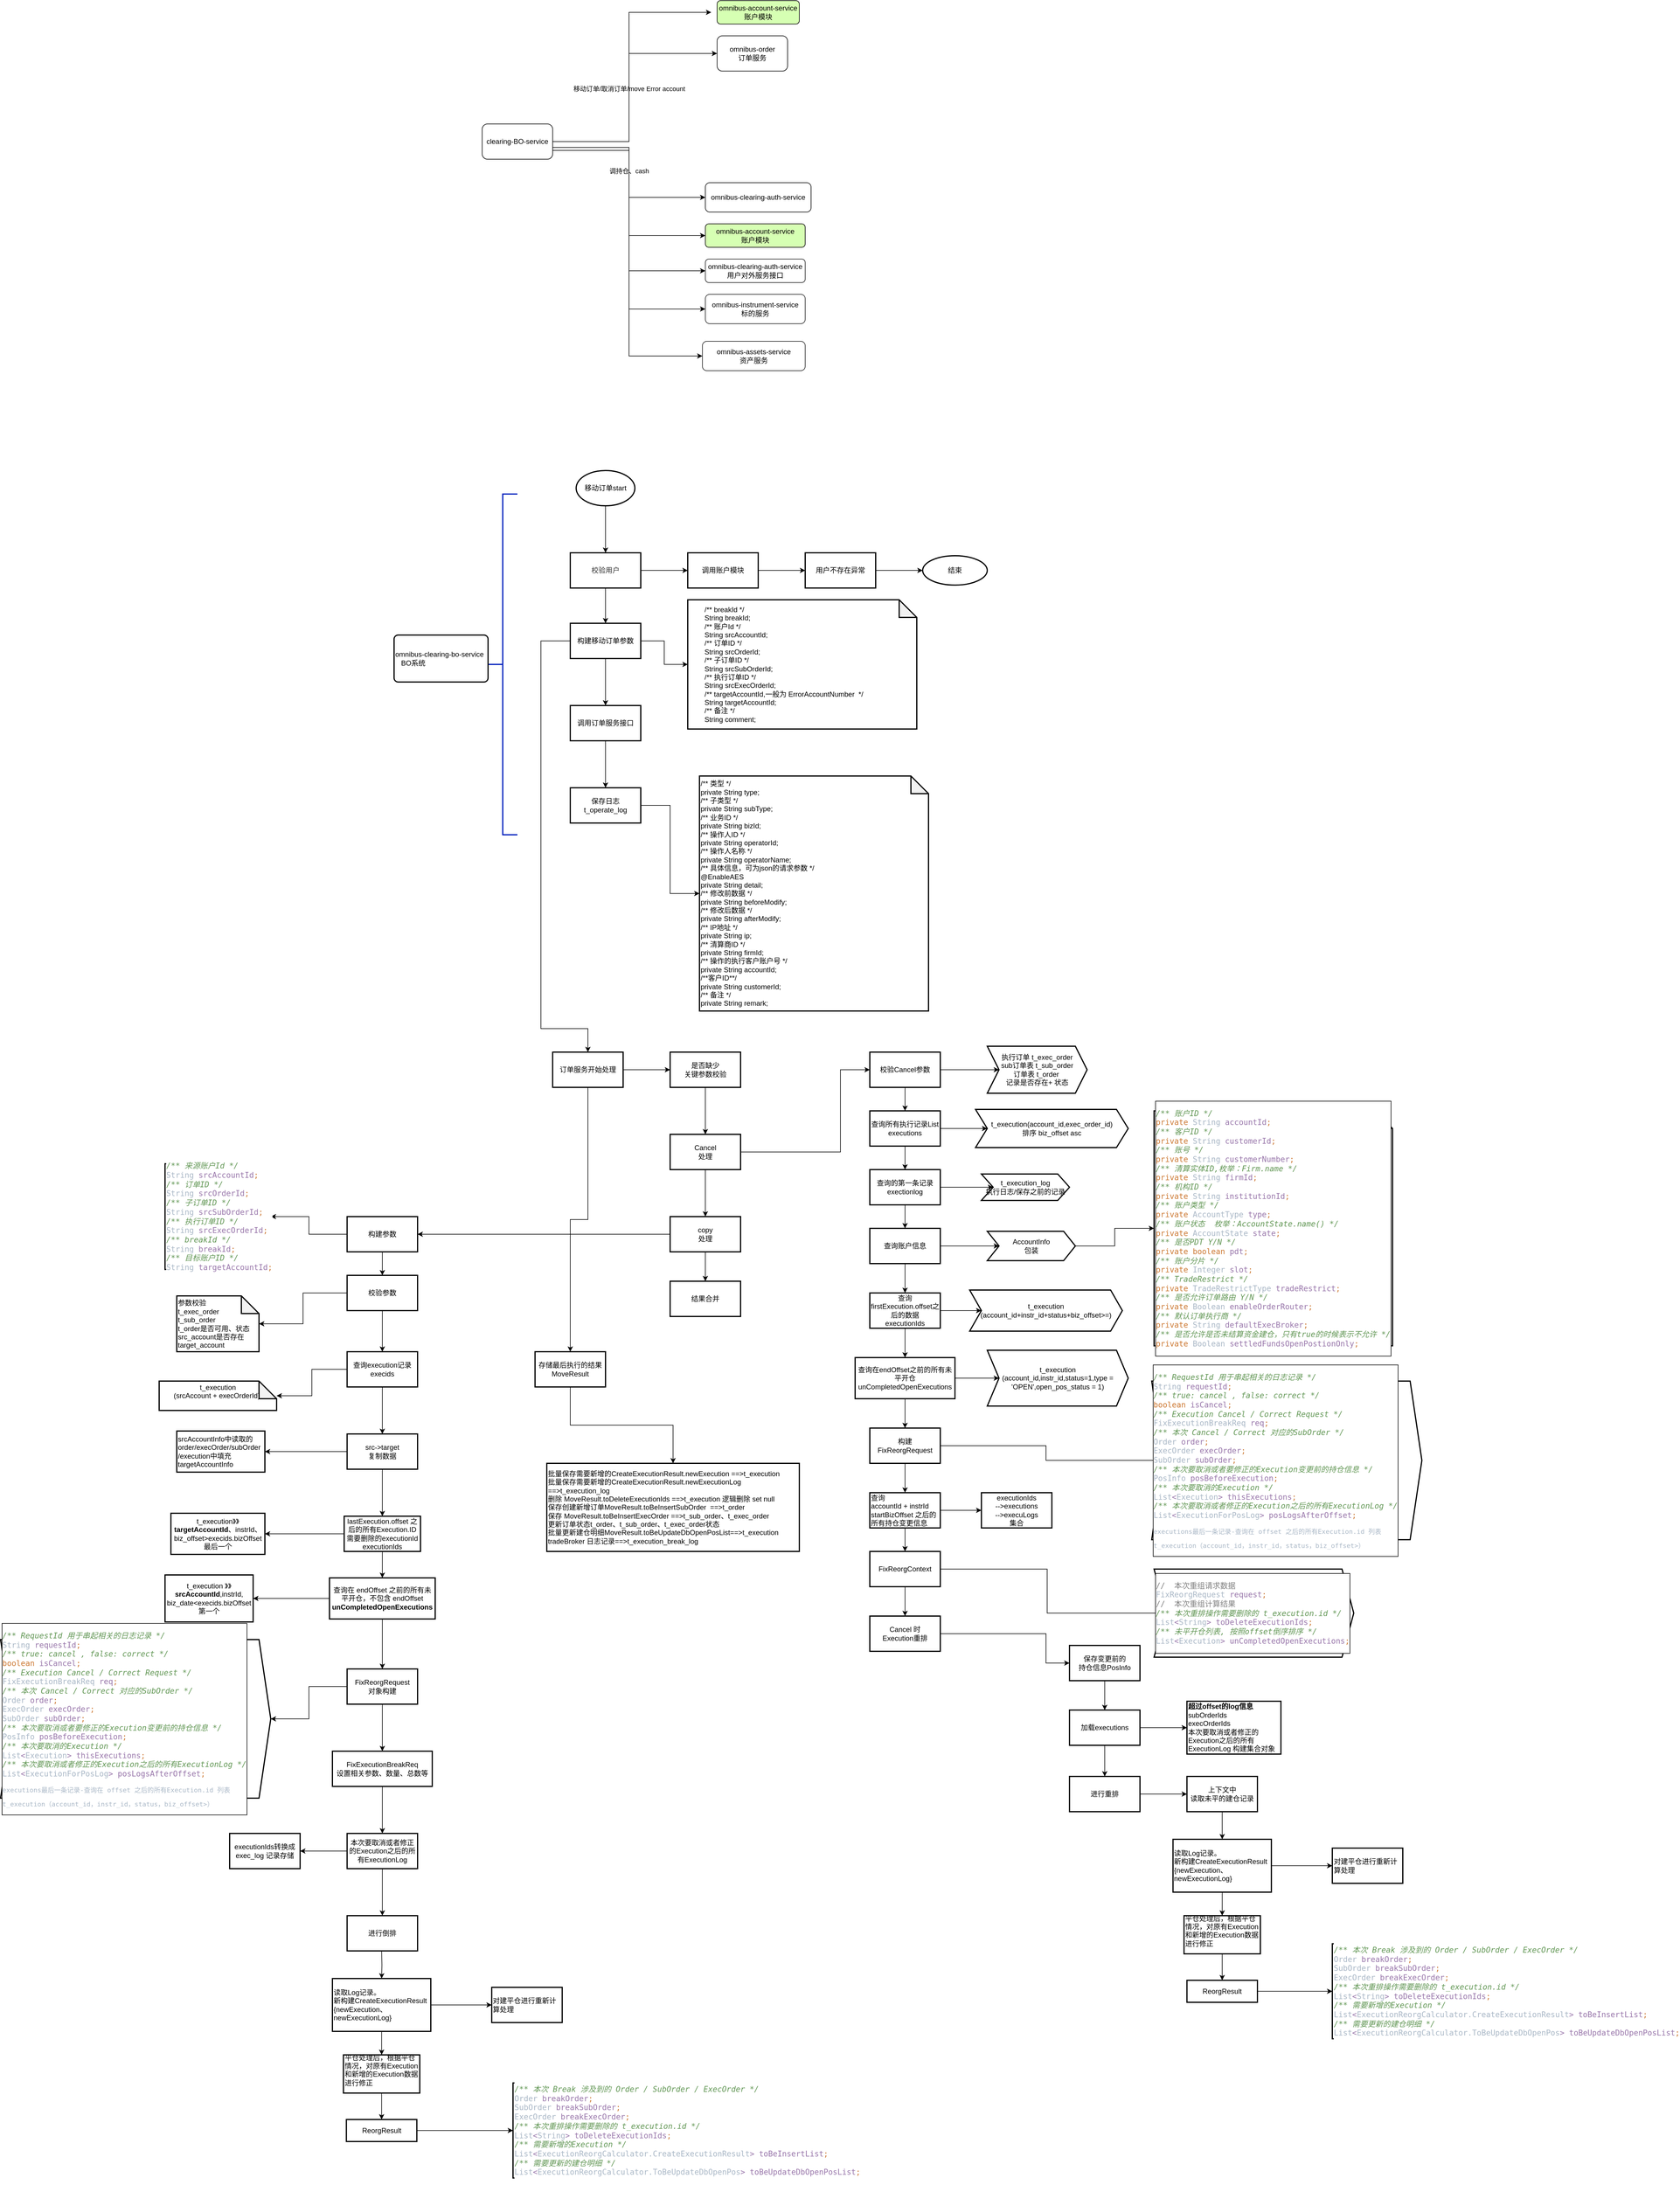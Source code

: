 <mxfile version="14.0.0" type="github">
  <diagram id="C5RBs43oDa-KdzZeNtuy" name="Page-1">
    <mxGraphModel dx="1773" dy="1705" grid="1" gridSize="10" guides="1" tooltips="1" connect="1" arrows="1" fold="1" page="1" pageScale="1" pageWidth="827" pageHeight="1169" math="0" shadow="0">
      <root>
        <mxCell id="WIyWlLk6GJQsqaUBKTNV-0" />
        <mxCell id="WIyWlLk6GJQsqaUBKTNV-1" parent="WIyWlLk6GJQsqaUBKTNV-0" />
        <mxCell id="6A41oJN5vltSQ22dziw2-5" style="edgeStyle=orthogonalEdgeStyle;rounded=0;orthogonalLoop=1;jettySize=auto;html=1;exitX=1;exitY=0.5;exitDx=0;exitDy=0;entryX=0;entryY=0.5;entryDx=0;entryDy=0;" edge="1" parent="WIyWlLk6GJQsqaUBKTNV-1" source="6A41oJN5vltSQ22dziw2-3" target="6A41oJN5vltSQ22dziw2-4">
          <mxGeometry relative="1" as="geometry">
            <Array as="points">
              <mxPoint x="340" y="110" />
              <mxPoint x="340" y="-40" />
            </Array>
          </mxGeometry>
        </mxCell>
        <mxCell id="6A41oJN5vltSQ22dziw2-6" value="移动订单/取消订单/move Error account" style="edgeLabel;html=1;align=center;verticalAlign=middle;resizable=0;points=[];" vertex="1" connectable="0" parent="6A41oJN5vltSQ22dziw2-5">
          <mxGeometry x="0.095" y="-3" relative="1" as="geometry">
            <mxPoint x="-3" y="15" as="offset" />
          </mxGeometry>
        </mxCell>
        <mxCell id="6A41oJN5vltSQ22dziw2-8" style="edgeStyle=orthogonalEdgeStyle;rounded=0;orthogonalLoop=1;jettySize=auto;html=1;entryX=0;entryY=0.5;entryDx=0;entryDy=0;" edge="1" parent="WIyWlLk6GJQsqaUBKTNV-1" target="6A41oJN5vltSQ22dziw2-7">
          <mxGeometry relative="1" as="geometry">
            <mxPoint x="210" y="110" as="sourcePoint" />
            <mxPoint x="490" y="205" as="targetPoint" />
            <Array as="points">
              <mxPoint x="210" y="120" />
              <mxPoint x="340" y="120" />
              <mxPoint x="340" y="205" />
            </Array>
          </mxGeometry>
        </mxCell>
        <mxCell id="6A41oJN5vltSQ22dziw2-9" value="调持仓、cash" style="edgeLabel;html=1;align=center;verticalAlign=middle;resizable=0;points=[];" vertex="1" connectable="0" parent="6A41oJN5vltSQ22dziw2-8">
          <mxGeometry x="0.414" y="1" relative="1" as="geometry">
            <mxPoint x="-26" y="-44" as="offset" />
          </mxGeometry>
        </mxCell>
        <mxCell id="6A41oJN5vltSQ22dziw2-11" style="edgeStyle=orthogonalEdgeStyle;rounded=0;orthogonalLoop=1;jettySize=auto;html=1;exitX=1;exitY=0.5;exitDx=0;exitDy=0;entryX=-0.071;entryY=0.5;entryDx=0;entryDy=0;entryPerimeter=0;" edge="1" parent="WIyWlLk6GJQsqaUBKTNV-1" source="6A41oJN5vltSQ22dziw2-3" target="6A41oJN5vltSQ22dziw2-10">
          <mxGeometry relative="1" as="geometry">
            <Array as="points">
              <mxPoint x="340" y="110" />
              <mxPoint x="340" y="-110" />
            </Array>
          </mxGeometry>
        </mxCell>
        <mxCell id="6A41oJN5vltSQ22dziw2-13" style="edgeStyle=orthogonalEdgeStyle;rounded=0;orthogonalLoop=1;jettySize=auto;html=1;exitX=1;exitY=0.75;exitDx=0;exitDy=0;" edge="1" parent="WIyWlLk6GJQsqaUBKTNV-1" source="6A41oJN5vltSQ22dziw2-3" target="6A41oJN5vltSQ22dziw2-12">
          <mxGeometry relative="1" as="geometry">
            <Array as="points">
              <mxPoint x="340" y="125" />
              <mxPoint x="340" y="270" />
            </Array>
          </mxGeometry>
        </mxCell>
        <mxCell id="6A41oJN5vltSQ22dziw2-17" style="edgeStyle=orthogonalEdgeStyle;rounded=0;orthogonalLoop=1;jettySize=auto;html=1;exitX=1;exitY=0.75;exitDx=0;exitDy=0;entryX=0;entryY=0.5;entryDx=0;entryDy=0;" edge="1" parent="WIyWlLk6GJQsqaUBKTNV-1" source="6A41oJN5vltSQ22dziw2-3" target="6A41oJN5vltSQ22dziw2-14">
          <mxGeometry relative="1" as="geometry" />
        </mxCell>
        <mxCell id="6A41oJN5vltSQ22dziw2-18" style="edgeStyle=orthogonalEdgeStyle;rounded=0;orthogonalLoop=1;jettySize=auto;html=1;exitX=1;exitY=0.75;exitDx=0;exitDy=0;entryX=0;entryY=0.5;entryDx=0;entryDy=0;" edge="1" parent="WIyWlLk6GJQsqaUBKTNV-1" source="6A41oJN5vltSQ22dziw2-3" target="6A41oJN5vltSQ22dziw2-15">
          <mxGeometry relative="1" as="geometry" />
        </mxCell>
        <mxCell id="6A41oJN5vltSQ22dziw2-19" style="edgeStyle=orthogonalEdgeStyle;rounded=0;orthogonalLoop=1;jettySize=auto;html=1;exitX=1;exitY=0.75;exitDx=0;exitDy=0;entryX=0;entryY=0.5;entryDx=0;entryDy=0;" edge="1" parent="WIyWlLk6GJQsqaUBKTNV-1" source="6A41oJN5vltSQ22dziw2-3" target="6A41oJN5vltSQ22dziw2-16">
          <mxGeometry relative="1" as="geometry">
            <Array as="points">
              <mxPoint x="340" y="125" />
              <mxPoint x="340" y="475" />
            </Array>
          </mxGeometry>
        </mxCell>
        <mxCell id="6A41oJN5vltSQ22dziw2-3" value="clearing-BO-service" style="rounded=1;whiteSpace=wrap;html=1;" vertex="1" parent="WIyWlLk6GJQsqaUBKTNV-1">
          <mxGeometry x="90" y="80" width="120" height="60" as="geometry" />
        </mxCell>
        <mxCell id="6A41oJN5vltSQ22dziw2-4" value="omnibus-order&lt;br&gt;订单服务" style="rounded=1;whiteSpace=wrap;html=1;" vertex="1" parent="WIyWlLk6GJQsqaUBKTNV-1">
          <mxGeometry x="490" y="-70" width="120" height="60" as="geometry" />
        </mxCell>
        <mxCell id="6A41oJN5vltSQ22dziw2-7" value="&lt;span style=&quot;background-color: rgb(255 , 255 , 255)&quot;&gt;omnibus-clearing-auth-service&lt;/span&gt;" style="rounded=1;whiteSpace=wrap;html=1;" vertex="1" parent="WIyWlLk6GJQsqaUBKTNV-1">
          <mxGeometry x="470" y="180" width="180" height="50" as="geometry" />
        </mxCell>
        <mxCell id="6A41oJN5vltSQ22dziw2-10" value="omnibus-account-service&lt;br&gt;账户模块" style="rounded=1;whiteSpace=wrap;html=1;fillColor=#D6FFB3;" vertex="1" parent="WIyWlLk6GJQsqaUBKTNV-1">
          <mxGeometry x="490" y="-130" width="140" height="40" as="geometry" />
        </mxCell>
        <mxCell id="6A41oJN5vltSQ22dziw2-12" value="omnibus-account-service&lt;br&gt;账户模块" style="rounded=1;whiteSpace=wrap;html=1;fillColor=#D6FFB3;" vertex="1" parent="WIyWlLk6GJQsqaUBKTNV-1">
          <mxGeometry x="470" y="250" width="170" height="40" as="geometry" />
        </mxCell>
        <mxCell id="6A41oJN5vltSQ22dziw2-14" value="omnibus-clearing-auth-service&lt;br&gt;用户对外服务接口" style="rounded=1;whiteSpace=wrap;html=1;fillColor=#FFFFFF;strokeColor=#1A1A1A;" vertex="1" parent="WIyWlLk6GJQsqaUBKTNV-1">
          <mxGeometry x="470" y="310" width="170" height="40" as="geometry" />
        </mxCell>
        <mxCell id="6A41oJN5vltSQ22dziw2-15" value="omnibus-instrument-service&lt;br&gt;标的服务" style="rounded=1;whiteSpace=wrap;html=1;strokeColor=#1A1A1A;fillColor=#FFFFFF;" vertex="1" parent="WIyWlLk6GJQsqaUBKTNV-1">
          <mxGeometry x="470" y="370" width="170" height="50" as="geometry" />
        </mxCell>
        <mxCell id="6A41oJN5vltSQ22dziw2-16" value="omnibus-assets-service&lt;br&gt;资产服务" style="rounded=1;whiteSpace=wrap;html=1;strokeColor=#1A1A1A;fillColor=#FFFFFF;" vertex="1" parent="WIyWlLk6GJQsqaUBKTNV-1">
          <mxGeometry x="465" y="450" width="175" height="50" as="geometry" />
        </mxCell>
        <mxCell id="6A41oJN5vltSQ22dziw2-33" value="" style="edgeStyle=orthogonalEdgeStyle;rounded=0;orthogonalLoop=1;jettySize=auto;html=1;" edge="1" parent="WIyWlLk6GJQsqaUBKTNV-1" source="6A41oJN5vltSQ22dziw2-31" target="6A41oJN5vltSQ22dziw2-32">
          <mxGeometry relative="1" as="geometry" />
        </mxCell>
        <mxCell id="6A41oJN5vltSQ22dziw2-31" value="&lt;span&gt;移动订单start&lt;/span&gt;" style="strokeWidth=2;html=1;shape=mxgraph.flowchart.start_1;whiteSpace=wrap;fillColor=#FFFFFF;" vertex="1" parent="WIyWlLk6GJQsqaUBKTNV-1">
          <mxGeometry x="250" y="670" width="100" height="60" as="geometry" />
        </mxCell>
        <mxCell id="6A41oJN5vltSQ22dziw2-35" value="" style="edgeStyle=orthogonalEdgeStyle;rounded=0;orthogonalLoop=1;jettySize=auto;html=1;" edge="1" parent="WIyWlLk6GJQsqaUBKTNV-1" source="6A41oJN5vltSQ22dziw2-32" target="6A41oJN5vltSQ22dziw2-34">
          <mxGeometry relative="1" as="geometry" />
        </mxCell>
        <mxCell id="6A41oJN5vltSQ22dziw2-37" value="" style="edgeStyle=orthogonalEdgeStyle;rounded=0;orthogonalLoop=1;jettySize=auto;html=1;" edge="1" parent="WIyWlLk6GJQsqaUBKTNV-1" source="6A41oJN5vltSQ22dziw2-32" target="6A41oJN5vltSQ22dziw2-36">
          <mxGeometry relative="1" as="geometry" />
        </mxCell>
        <mxCell id="6A41oJN5vltSQ22dziw2-32" value="&lt;span style=&quot;color: rgb(51 , 51 , 51)&quot;&gt;校验用户&lt;/span&gt;" style="whiteSpace=wrap;html=1;strokeWidth=2;fillColor=#FFFFFF;" vertex="1" parent="WIyWlLk6GJQsqaUBKTNV-1">
          <mxGeometry x="240" y="810" width="120" height="60" as="geometry" />
        </mxCell>
        <mxCell id="6A41oJN5vltSQ22dziw2-45" value="" style="edgeStyle=orthogonalEdgeStyle;rounded=0;orthogonalLoop=1;jettySize=auto;html=1;" edge="1" parent="WIyWlLk6GJQsqaUBKTNV-1" source="6A41oJN5vltSQ22dziw2-34" target="6A41oJN5vltSQ22dziw2-44">
          <mxGeometry relative="1" as="geometry" />
        </mxCell>
        <mxCell id="6A41oJN5vltSQ22dziw2-34" value="&lt;span&gt;调用&lt;/span&gt;账户模块" style="whiteSpace=wrap;html=1;strokeWidth=2;fillColor=#FFFFFF;" vertex="1" parent="WIyWlLk6GJQsqaUBKTNV-1">
          <mxGeometry x="440" y="810" width="120" height="60" as="geometry" />
        </mxCell>
        <mxCell id="6A41oJN5vltSQ22dziw2-41" value="" style="edgeStyle=orthogonalEdgeStyle;rounded=0;orthogonalLoop=1;jettySize=auto;html=1;" edge="1" parent="WIyWlLk6GJQsqaUBKTNV-1" source="6A41oJN5vltSQ22dziw2-36" target="6A41oJN5vltSQ22dziw2-40">
          <mxGeometry relative="1" as="geometry" />
        </mxCell>
        <mxCell id="6A41oJN5vltSQ22dziw2-42" style="edgeStyle=orthogonalEdgeStyle;rounded=0;orthogonalLoop=1;jettySize=auto;html=1;exitX=1;exitY=0.5;exitDx=0;exitDy=0;" edge="1" parent="WIyWlLk6GJQsqaUBKTNV-1" source="6A41oJN5vltSQ22dziw2-36" target="6A41oJN5vltSQ22dziw2-38">
          <mxGeometry relative="1" as="geometry" />
        </mxCell>
        <mxCell id="6A41oJN5vltSQ22dziw2-60" value="" style="edgeStyle=orthogonalEdgeStyle;rounded=0;orthogonalLoop=1;jettySize=auto;html=1;entryX=0.5;entryY=0;entryDx=0;entryDy=0;" edge="1" parent="WIyWlLk6GJQsqaUBKTNV-1" source="6A41oJN5vltSQ22dziw2-36" target="6A41oJN5vltSQ22dziw2-59">
          <mxGeometry relative="1" as="geometry">
            <Array as="points">
              <mxPoint x="190" y="960" />
              <mxPoint x="190" y="1620" />
              <mxPoint x="270" y="1620" />
            </Array>
          </mxGeometry>
        </mxCell>
        <mxCell id="6A41oJN5vltSQ22dziw2-36" value="&lt;span&gt;构建移动订单参数&lt;/span&gt;" style="whiteSpace=wrap;html=1;strokeWidth=2;fillColor=#FFFFFF;" vertex="1" parent="WIyWlLk6GJQsqaUBKTNV-1">
          <mxGeometry x="240" y="930" width="120" height="60" as="geometry" />
        </mxCell>
        <mxCell id="6A41oJN5vltSQ22dziw2-38" value="&lt;div&gt;&amp;nbsp; &amp;nbsp; &amp;nbsp; &amp;nbsp; /** breakId */&lt;/div&gt;&lt;div&gt;&amp;nbsp; &amp;nbsp; &amp;nbsp; &amp;nbsp; String breakId;&lt;/div&gt;&lt;div&gt;&amp;nbsp; &amp;nbsp; &amp;nbsp; &amp;nbsp; /** 账户Id */&lt;/div&gt;&lt;div&gt;&amp;nbsp; &amp;nbsp; &amp;nbsp; &amp;nbsp; String srcAccountId;&lt;/div&gt;&lt;div&gt;&amp;nbsp; &amp;nbsp; &amp;nbsp; &amp;nbsp; /** 订单ID */&lt;/div&gt;&lt;div&gt;&amp;nbsp; &amp;nbsp; &amp;nbsp; &amp;nbsp; String srcOrderId;&lt;/div&gt;&lt;div&gt;&amp;nbsp; &amp;nbsp; &amp;nbsp; &amp;nbsp; /** 子订单ID */&lt;/div&gt;&lt;div&gt;&amp;nbsp; &amp;nbsp; &amp;nbsp; &amp;nbsp; String srcSubOrderId;&lt;/div&gt;&lt;div&gt;&amp;nbsp; &amp;nbsp; &amp;nbsp; &amp;nbsp; /** 执行订单ID */&lt;/div&gt;&lt;div&gt;&amp;nbsp; &amp;nbsp; &amp;nbsp; &amp;nbsp; String srcExecOrderId;&lt;/div&gt;&lt;div&gt;&amp;nbsp; &amp;nbsp; &amp;nbsp; &amp;nbsp; /** targetAccountId,一般为 ErrorAccountNumber&amp;nbsp; */&lt;/div&gt;&lt;div&gt;&amp;nbsp; &amp;nbsp; &amp;nbsp; &amp;nbsp; String targetAccountId;&lt;/div&gt;&lt;div&gt;&amp;nbsp; &amp;nbsp; &amp;nbsp; &amp;nbsp; /** 备注 */&lt;/div&gt;&lt;div&gt;&amp;nbsp; &amp;nbsp; &amp;nbsp; &amp;nbsp; String comment;&lt;/div&gt;" style="shape=note;whiteSpace=wrap;html=1;backgroundOutline=1;darkOpacity=0.05;strokeWidth=2;fillColor=#FFFFFF;align=left;" vertex="1" parent="WIyWlLk6GJQsqaUBKTNV-1">
          <mxGeometry x="440" y="890" width="390" height="220" as="geometry" />
        </mxCell>
        <mxCell id="6A41oJN5vltSQ22dziw2-53" value="" style="edgeStyle=orthogonalEdgeStyle;rounded=0;orthogonalLoop=1;jettySize=auto;html=1;" edge="1" parent="WIyWlLk6GJQsqaUBKTNV-1" source="6A41oJN5vltSQ22dziw2-40" target="6A41oJN5vltSQ22dziw2-52">
          <mxGeometry relative="1" as="geometry" />
        </mxCell>
        <mxCell id="6A41oJN5vltSQ22dziw2-40" value="调用订单服务接口" style="whiteSpace=wrap;html=1;strokeWidth=2;fillColor=#FFFFFF;" vertex="1" parent="WIyWlLk6GJQsqaUBKTNV-1">
          <mxGeometry x="240" y="1070" width="120" height="60" as="geometry" />
        </mxCell>
        <mxCell id="6A41oJN5vltSQ22dziw2-47" value="" style="edgeStyle=orthogonalEdgeStyle;rounded=0;orthogonalLoop=1;jettySize=auto;html=1;" edge="1" parent="WIyWlLk6GJQsqaUBKTNV-1" source="6A41oJN5vltSQ22dziw2-44" target="6A41oJN5vltSQ22dziw2-46">
          <mxGeometry relative="1" as="geometry" />
        </mxCell>
        <mxCell id="6A41oJN5vltSQ22dziw2-44" value="用户不存在异常" style="whiteSpace=wrap;html=1;strokeWidth=2;fillColor=#FFFFFF;" vertex="1" parent="WIyWlLk6GJQsqaUBKTNV-1">
          <mxGeometry x="640" y="810" width="120" height="60" as="geometry" />
        </mxCell>
        <mxCell id="6A41oJN5vltSQ22dziw2-46" value="结束" style="ellipse;whiteSpace=wrap;html=1;strokeWidth=2;fillColor=#FFFFFF;" vertex="1" parent="WIyWlLk6GJQsqaUBKTNV-1">
          <mxGeometry x="840" y="815" width="110" height="50" as="geometry" />
        </mxCell>
        <mxCell id="6A41oJN5vltSQ22dziw2-55" value="" style="edgeStyle=orthogonalEdgeStyle;rounded=0;orthogonalLoop=1;jettySize=auto;html=1;" edge="1" parent="WIyWlLk6GJQsqaUBKTNV-1" source="6A41oJN5vltSQ22dziw2-52" target="6A41oJN5vltSQ22dziw2-54">
          <mxGeometry relative="1" as="geometry" />
        </mxCell>
        <mxCell id="6A41oJN5vltSQ22dziw2-52" value="保存日志&lt;br&gt;t_operate_log" style="whiteSpace=wrap;html=1;strokeWidth=2;fillColor=#FFFFFF;" vertex="1" parent="WIyWlLk6GJQsqaUBKTNV-1">
          <mxGeometry x="240" y="1210" width="120" height="60" as="geometry" />
        </mxCell>
        <mxCell id="6A41oJN5vltSQ22dziw2-54" value="&lt;div&gt;&lt;span&gt;	&lt;/span&gt;/** 类型 */&lt;/div&gt;&lt;div&gt;&lt;span&gt;	&lt;/span&gt;private String type;&lt;/div&gt;&lt;div&gt;&lt;span&gt;	&lt;/span&gt;/** 子类型 */&lt;/div&gt;&lt;div&gt;&lt;span&gt;	&lt;/span&gt;private String subType;&lt;/div&gt;&lt;div&gt;&lt;span&gt;	&lt;/span&gt;/** 业务ID */&lt;/div&gt;&lt;div&gt;&lt;span&gt;	&lt;/span&gt;private String bizId;&lt;/div&gt;&lt;div&gt;&lt;span&gt;	&lt;/span&gt;/** 操作人ID */&lt;/div&gt;&lt;div&gt;&lt;span&gt;	&lt;/span&gt;private String operatorId;&lt;/div&gt;&lt;div&gt;&lt;span&gt;	&lt;/span&gt;/** 操作人名称 */&lt;/div&gt;&lt;div&gt;&lt;span&gt;	&lt;/span&gt;private String operatorName;&lt;/div&gt;&lt;div&gt;&lt;span&gt;	&lt;/span&gt;/** 具体信息，可为json的请求参数 */&lt;/div&gt;&lt;div&gt;&lt;span&gt;	&lt;/span&gt;@EnableAES&lt;/div&gt;&lt;div&gt;&lt;span&gt;	&lt;/span&gt;private String detail;&lt;/div&gt;&lt;div&gt;&lt;span&gt;	&lt;/span&gt;/** 修改前数据 */&lt;/div&gt;&lt;div&gt;&lt;span&gt;	&lt;/span&gt;private String beforeModify;&lt;/div&gt;&lt;div&gt;&lt;span&gt;	&lt;/span&gt;/** 修改后数据 */&lt;/div&gt;&lt;div&gt;&lt;span&gt;	&lt;/span&gt;private String afterModify;&lt;/div&gt;&lt;div&gt;&lt;span&gt;	&lt;/span&gt;/** IP地址 */&lt;/div&gt;&lt;div&gt;&lt;span&gt;	&lt;/span&gt;private String ip;&lt;/div&gt;&lt;div&gt;&lt;span&gt;	&lt;/span&gt;/** 清算商ID */&lt;/div&gt;&lt;div&gt;&lt;span&gt;	&lt;/span&gt;private String firmId;&lt;/div&gt;&lt;div&gt;&lt;span&gt;	&lt;/span&gt;/** 操作的执行客户账户号 */&lt;/div&gt;&lt;div&gt;&lt;span&gt;	&lt;/span&gt;private String accountId;&lt;/div&gt;&lt;div&gt;&lt;span&gt;	&lt;/span&gt;/**客户ID**/&lt;/div&gt;&lt;div&gt;&lt;span&gt;	&lt;/span&gt;private String customerId;&lt;/div&gt;&lt;div&gt;&lt;span&gt;	&lt;/span&gt;/** 备注 */&lt;/div&gt;&lt;div&gt;&lt;span&gt;	&lt;/span&gt;private String remark;&lt;/div&gt;" style="shape=note;whiteSpace=wrap;html=1;backgroundOutline=1;darkOpacity=0.05;strokeWidth=2;fillColor=#FFFFFF;align=left;" vertex="1" parent="WIyWlLk6GJQsqaUBKTNV-1">
          <mxGeometry x="460" y="1190" width="390" height="400" as="geometry" />
        </mxCell>
        <mxCell id="6A41oJN5vltSQ22dziw2-62" value="" style="edgeStyle=orthogonalEdgeStyle;rounded=0;orthogonalLoop=1;jettySize=auto;html=1;" edge="1" parent="WIyWlLk6GJQsqaUBKTNV-1" source="6A41oJN5vltSQ22dziw2-59" target="6A41oJN5vltSQ22dziw2-61">
          <mxGeometry relative="1" as="geometry" />
        </mxCell>
        <mxCell id="6A41oJN5vltSQ22dziw2-64" value="" style="edgeStyle=orthogonalEdgeStyle;rounded=0;orthogonalLoop=1;jettySize=auto;html=1;" edge="1" parent="WIyWlLk6GJQsqaUBKTNV-1" source="6A41oJN5vltSQ22dziw2-59" target="6A41oJN5vltSQ22dziw2-63">
          <mxGeometry relative="1" as="geometry" />
        </mxCell>
        <mxCell id="6A41oJN5vltSQ22dziw2-59" value="订单服务开始处理" style="whiteSpace=wrap;html=1;strokeWidth=2;fillColor=#FFFFFF;" vertex="1" parent="WIyWlLk6GJQsqaUBKTNV-1">
          <mxGeometry x="210" y="1660" width="120" height="60" as="geometry" />
        </mxCell>
        <mxCell id="6A41oJN5vltSQ22dziw2-210" value="" style="edgeStyle=orthogonalEdgeStyle;rounded=0;orthogonalLoop=1;jettySize=auto;html=1;fontColor=#E6FFCC;" edge="1" parent="WIyWlLk6GJQsqaUBKTNV-1" source="6A41oJN5vltSQ22dziw2-61" target="6A41oJN5vltSQ22dziw2-209">
          <mxGeometry relative="1" as="geometry" />
        </mxCell>
        <mxCell id="6A41oJN5vltSQ22dziw2-61" value="存储最后执行的结果&lt;br&gt;MoveResult" style="whiteSpace=wrap;html=1;strokeWidth=2;fillColor=#FFFFFF;" vertex="1" parent="WIyWlLk6GJQsqaUBKTNV-1">
          <mxGeometry x="180" y="2170" width="120" height="60" as="geometry" />
        </mxCell>
        <mxCell id="6A41oJN5vltSQ22dziw2-66" value="" style="edgeStyle=orthogonalEdgeStyle;rounded=0;orthogonalLoop=1;jettySize=auto;html=1;" edge="1" parent="WIyWlLk6GJQsqaUBKTNV-1" source="6A41oJN5vltSQ22dziw2-63" target="6A41oJN5vltSQ22dziw2-65">
          <mxGeometry relative="1" as="geometry" />
        </mxCell>
        <mxCell id="6A41oJN5vltSQ22dziw2-63" value="是否缺少&lt;br&gt;关键参数校验" style="whiteSpace=wrap;html=1;strokeWidth=2;fillColor=#FFFFFF;" vertex="1" parent="WIyWlLk6GJQsqaUBKTNV-1">
          <mxGeometry x="410" y="1660" width="120" height="60" as="geometry" />
        </mxCell>
        <mxCell id="6A41oJN5vltSQ22dziw2-68" value="" style="edgeStyle=orthogonalEdgeStyle;rounded=0;orthogonalLoop=1;jettySize=auto;html=1;" edge="1" parent="WIyWlLk6GJQsqaUBKTNV-1" source="6A41oJN5vltSQ22dziw2-65" target="6A41oJN5vltSQ22dziw2-67">
          <mxGeometry relative="1" as="geometry" />
        </mxCell>
        <mxCell id="6A41oJN5vltSQ22dziw2-72" value="" style="edgeStyle=orthogonalEdgeStyle;rounded=0;orthogonalLoop=1;jettySize=auto;html=1;entryX=0;entryY=0.5;entryDx=0;entryDy=0;" edge="1" parent="WIyWlLk6GJQsqaUBKTNV-1" source="6A41oJN5vltSQ22dziw2-65" target="6A41oJN5vltSQ22dziw2-71">
          <mxGeometry relative="1" as="geometry">
            <Array as="points">
              <mxPoint x="700" y="1830" />
              <mxPoint x="700" y="1690" />
              <mxPoint x="740" y="1690" />
            </Array>
          </mxGeometry>
        </mxCell>
        <mxCell id="6A41oJN5vltSQ22dziw2-65" value="Cancel&lt;br&gt;处理" style="whiteSpace=wrap;html=1;strokeWidth=2;fillColor=#FFFFFF;" vertex="1" parent="WIyWlLk6GJQsqaUBKTNV-1">
          <mxGeometry x="410" y="1800" width="120" height="60" as="geometry" />
        </mxCell>
        <mxCell id="6A41oJN5vltSQ22dziw2-153" value="" style="edgeStyle=orthogonalEdgeStyle;rounded=0;orthogonalLoop=1;jettySize=auto;html=1;fontColor=#E6FFCC;" edge="1" parent="WIyWlLk6GJQsqaUBKTNV-1" source="6A41oJN5vltSQ22dziw2-67" target="6A41oJN5vltSQ22dziw2-152">
          <mxGeometry relative="1" as="geometry" />
        </mxCell>
        <mxCell id="6A41oJN5vltSQ22dziw2-206" value="" style="edgeStyle=orthogonalEdgeStyle;rounded=0;orthogonalLoop=1;jettySize=auto;html=1;fontColor=#E6FFCC;" edge="1" parent="WIyWlLk6GJQsqaUBKTNV-1" source="6A41oJN5vltSQ22dziw2-67" target="6A41oJN5vltSQ22dziw2-205">
          <mxGeometry relative="1" as="geometry" />
        </mxCell>
        <mxCell id="6A41oJN5vltSQ22dziw2-67" value="&lt;span&gt;copy&lt;/span&gt;&lt;br&gt;&lt;span&gt;处理&lt;/span&gt;" style="whiteSpace=wrap;html=1;strokeWidth=2;fillColor=#FFFFFF;" vertex="1" parent="WIyWlLk6GJQsqaUBKTNV-1">
          <mxGeometry x="410" y="1940" width="120" height="60" as="geometry" />
        </mxCell>
        <mxCell id="6A41oJN5vltSQ22dziw2-69" value="" style="strokeWidth=2;html=1;shape=mxgraph.flowchart.annotation_2;align=left;labelPosition=right;pointerEvents=1;labelBackgroundColor=#E6FFCC;fillColor=#0050ef;labelBorderColor=#CCFF99;strokeColor=#001DBC;fontColor=#ffffff;" vertex="1" parent="WIyWlLk6GJQsqaUBKTNV-1">
          <mxGeometry x="100" y="710" width="50" height="580" as="geometry" />
        </mxCell>
        <mxCell id="6A41oJN5vltSQ22dziw2-70" value="omnibus-clearing-bo-service&lt;br&gt;&amp;nbsp; &amp;nbsp;BO系统" style="rounded=1;whiteSpace=wrap;html=1;absoluteArcSize=1;arcSize=14;strokeWidth=2;labelBackgroundColor=none;fillColor=#FFFFFF;align=left;" vertex="1" parent="WIyWlLk6GJQsqaUBKTNV-1">
          <mxGeometry x="-60" y="950" width="160" height="80" as="geometry" />
        </mxCell>
        <mxCell id="6A41oJN5vltSQ22dziw2-75" value="" style="edgeStyle=orthogonalEdgeStyle;rounded=0;orthogonalLoop=1;jettySize=auto;html=1;" edge="1" parent="WIyWlLk6GJQsqaUBKTNV-1" source="6A41oJN5vltSQ22dziw2-71" target="6A41oJN5vltSQ22dziw2-74">
          <mxGeometry relative="1" as="geometry" />
        </mxCell>
        <mxCell id="6A41oJN5vltSQ22dziw2-77" value="" style="edgeStyle=orthogonalEdgeStyle;rounded=0;orthogonalLoop=1;jettySize=auto;html=1;" edge="1" parent="WIyWlLk6GJQsqaUBKTNV-1" source="6A41oJN5vltSQ22dziw2-71" target="6A41oJN5vltSQ22dziw2-76">
          <mxGeometry relative="1" as="geometry" />
        </mxCell>
        <mxCell id="6A41oJN5vltSQ22dziw2-71" value="校验Cancel参数" style="whiteSpace=wrap;html=1;strokeWidth=2;fillColor=#FFFFFF;" vertex="1" parent="WIyWlLk6GJQsqaUBKTNV-1">
          <mxGeometry x="750" y="1660" width="120" height="60" as="geometry" />
        </mxCell>
        <mxCell id="6A41oJN5vltSQ22dziw2-74" value="&lt;div&gt;执行订单 t_exec_order&lt;/div&gt;&lt;div&gt;sub订单表 t_sub_order&lt;/div&gt;&lt;div&gt;订单表 t_order&amp;nbsp;&lt;/div&gt;&lt;div&gt;记录是否存在+ 状态&lt;/div&gt;" style="shape=step;perimeter=stepPerimeter;whiteSpace=wrap;html=1;fixedSize=1;strokeWidth=2;fillColor=#FFFFFF;" vertex="1" parent="WIyWlLk6GJQsqaUBKTNV-1">
          <mxGeometry x="950" y="1650" width="170" height="80" as="geometry" />
        </mxCell>
        <mxCell id="6A41oJN5vltSQ22dziw2-79" value="" style="edgeStyle=orthogonalEdgeStyle;rounded=0;orthogonalLoop=1;jettySize=auto;html=1;" edge="1" parent="WIyWlLk6GJQsqaUBKTNV-1" source="6A41oJN5vltSQ22dziw2-76" target="6A41oJN5vltSQ22dziw2-78">
          <mxGeometry relative="1" as="geometry" />
        </mxCell>
        <mxCell id="6A41oJN5vltSQ22dziw2-81" value="" style="edgeStyle=orthogonalEdgeStyle;rounded=0;orthogonalLoop=1;jettySize=auto;html=1;" edge="1" parent="WIyWlLk6GJQsqaUBKTNV-1" source="6A41oJN5vltSQ22dziw2-76" target="6A41oJN5vltSQ22dziw2-80">
          <mxGeometry relative="1" as="geometry" />
        </mxCell>
        <mxCell id="6A41oJN5vltSQ22dziw2-76" value="查询所有执行记录List&lt;br&gt;executions" style="whiteSpace=wrap;html=1;strokeWidth=2;fillColor=#FFFFFF;" vertex="1" parent="WIyWlLk6GJQsqaUBKTNV-1">
          <mxGeometry x="750" y="1760" width="120" height="60" as="geometry" />
        </mxCell>
        <mxCell id="6A41oJN5vltSQ22dziw2-78" value="t_execution(account_id,exec_order_id)&lt;br&gt;排序 biz_offset asc" style="shape=step;perimeter=stepPerimeter;whiteSpace=wrap;html=1;fixedSize=1;strokeWidth=2;fillColor=#FFFFFF;" vertex="1" parent="WIyWlLk6GJQsqaUBKTNV-1">
          <mxGeometry x="930" y="1757.5" width="260" height="65" as="geometry" />
        </mxCell>
        <mxCell id="6A41oJN5vltSQ22dziw2-85" value="" style="edgeStyle=orthogonalEdgeStyle;rounded=0;orthogonalLoop=1;jettySize=auto;html=1;" edge="1" parent="WIyWlLk6GJQsqaUBKTNV-1" source="6A41oJN5vltSQ22dziw2-80" target="6A41oJN5vltSQ22dziw2-84">
          <mxGeometry relative="1" as="geometry" />
        </mxCell>
        <mxCell id="6A41oJN5vltSQ22dziw2-87" value="" style="edgeStyle=orthogonalEdgeStyle;rounded=0;orthogonalLoop=1;jettySize=auto;html=1;" edge="1" parent="WIyWlLk6GJQsqaUBKTNV-1" source="6A41oJN5vltSQ22dziw2-80" target="6A41oJN5vltSQ22dziw2-86">
          <mxGeometry relative="1" as="geometry" />
        </mxCell>
        <mxCell id="6A41oJN5vltSQ22dziw2-80" value="查询的第一条记录&lt;br&gt;exectionlog" style="whiteSpace=wrap;html=1;strokeWidth=2;fillColor=#FFFFFF;" vertex="1" parent="WIyWlLk6GJQsqaUBKTNV-1">
          <mxGeometry x="750" y="1860" width="120" height="60" as="geometry" />
        </mxCell>
        <mxCell id="6A41oJN5vltSQ22dziw2-84" value="&lt;span&gt;t_execution_log&lt;br&gt;执行日志/保存之前的记录&lt;br&gt;&lt;/span&gt;" style="shape=step;perimeter=stepPerimeter;whiteSpace=wrap;html=1;fixedSize=1;strokeWidth=2;fillColor=#FFFFFF;" vertex="1" parent="WIyWlLk6GJQsqaUBKTNV-1">
          <mxGeometry x="940" y="1867.5" width="150" height="45" as="geometry" />
        </mxCell>
        <mxCell id="6A41oJN5vltSQ22dziw2-89" value="" style="edgeStyle=orthogonalEdgeStyle;rounded=0;orthogonalLoop=1;jettySize=auto;html=1;" edge="1" parent="WIyWlLk6GJQsqaUBKTNV-1" source="6A41oJN5vltSQ22dziw2-86" target="6A41oJN5vltSQ22dziw2-88">
          <mxGeometry relative="1" as="geometry" />
        </mxCell>
        <mxCell id="6A41oJN5vltSQ22dziw2-93" value="" style="edgeStyle=orthogonalEdgeStyle;rounded=0;orthogonalLoop=1;jettySize=auto;html=1;" edge="1" parent="WIyWlLk6GJQsqaUBKTNV-1" source="6A41oJN5vltSQ22dziw2-86" target="6A41oJN5vltSQ22dziw2-92">
          <mxGeometry relative="1" as="geometry" />
        </mxCell>
        <mxCell id="6A41oJN5vltSQ22dziw2-86" value="查询账户信息" style="whiteSpace=wrap;html=1;strokeWidth=2;fillColor=#FFFFFF;" vertex="1" parent="WIyWlLk6GJQsqaUBKTNV-1">
          <mxGeometry x="750" y="1960" width="120" height="60" as="geometry" />
        </mxCell>
        <mxCell id="6A41oJN5vltSQ22dziw2-91" value="" style="edgeStyle=orthogonalEdgeStyle;rounded=0;orthogonalLoop=1;jettySize=auto;html=1;" edge="1" parent="WIyWlLk6GJQsqaUBKTNV-1" source="6A41oJN5vltSQ22dziw2-88" target="6A41oJN5vltSQ22dziw2-90">
          <mxGeometry relative="1" as="geometry" />
        </mxCell>
        <mxCell id="6A41oJN5vltSQ22dziw2-88" value="AccountInfo&lt;br&gt;包装" style="shape=step;perimeter=stepPerimeter;whiteSpace=wrap;html=1;fixedSize=1;strokeWidth=2;fillColor=#FFFFFF;" vertex="1" parent="WIyWlLk6GJQsqaUBKTNV-1">
          <mxGeometry x="950" y="1965" width="150" height="50" as="geometry" />
        </mxCell>
        <mxCell id="6A41oJN5vltSQ22dziw2-90" value="&lt;pre style=&quot;color: rgb(169, 183, 198); font-family: &amp;quot;jetbrains mono&amp;quot;, monospace; font-size: 9.8pt;&quot;&gt;&lt;span style=&quot;color: #629755 ; font-style: italic&quot;&gt;/** 账户ID */&lt;br&gt;&lt;/span&gt;&lt;span style=&quot;color: #cc7832&quot;&gt;private &lt;/span&gt;String &lt;span style=&quot;color: #9876aa&quot;&gt;accountId&lt;/span&gt;&lt;span style=&quot;color: #cc7832&quot;&gt;;&lt;br&gt;&lt;/span&gt;&lt;span style=&quot;color: #629755 ; font-style: italic&quot;&gt;/** 客户ID */&lt;br&gt;&lt;/span&gt;&lt;span style=&quot;color: #cc7832&quot;&gt;private &lt;/span&gt;String &lt;span style=&quot;color: #9876aa&quot;&gt;customerId&lt;/span&gt;&lt;span style=&quot;color: #cc7832&quot;&gt;;&lt;br&gt;&lt;/span&gt;&lt;span style=&quot;color: #629755 ; font-style: italic&quot;&gt;/** 账号 */&lt;br&gt;&lt;/span&gt;&lt;span style=&quot;color: #cc7832&quot;&gt;private &lt;/span&gt;String &lt;span style=&quot;color: #9876aa&quot;&gt;customerNumber&lt;/span&gt;&lt;span style=&quot;color: #cc7832&quot;&gt;;&lt;br&gt;&lt;/span&gt;&lt;span style=&quot;color: #629755 ; font-style: italic&quot;&gt;/** 清算实体ID,枚举：Firm.name */&lt;br&gt;&lt;/span&gt;&lt;span style=&quot;color: #cc7832&quot;&gt;private &lt;/span&gt;String &lt;span style=&quot;color: #9876aa&quot;&gt;firmId&lt;/span&gt;&lt;span style=&quot;color: #cc7832&quot;&gt;;&lt;br&gt;&lt;/span&gt;&lt;span style=&quot;color: #629755 ; font-style: italic&quot;&gt;/** 机构ID */&lt;br&gt;&lt;/span&gt;&lt;span style=&quot;color: #cc7832&quot;&gt;private &lt;/span&gt;String &lt;span style=&quot;color: #9876aa&quot;&gt;institutionId&lt;/span&gt;&lt;span style=&quot;color: #cc7832&quot;&gt;;&lt;br&gt;&lt;/span&gt;&lt;span style=&quot;color: #629755 ; font-style: italic&quot;&gt;/** 账户类型 */&lt;br&gt;&lt;/span&gt;&lt;span style=&quot;color: #cc7832&quot;&gt;private &lt;/span&gt;AccountType &lt;span style=&quot;color: #9876aa&quot;&gt;type&lt;/span&gt;&lt;span style=&quot;color: #cc7832&quot;&gt;;&lt;br&gt;&lt;/span&gt;&lt;span style=&quot;color: #629755 ; font-style: italic&quot;&gt;/** 账户状态  枚举：AccountState.name() */&lt;br&gt;&lt;/span&gt;&lt;span style=&quot;color: #cc7832&quot;&gt;private &lt;/span&gt;AccountState &lt;span style=&quot;color: #9876aa&quot;&gt;state&lt;/span&gt;&lt;span style=&quot;color: #cc7832&quot;&gt;;&lt;br&gt;&lt;/span&gt;&lt;span style=&quot;color: #629755 ; font-style: italic&quot;&gt;/** 是否PDT Y/N */&lt;br&gt;&lt;/span&gt;&lt;span style=&quot;color: #cc7832&quot;&gt;private boolean &lt;/span&gt;&lt;span style=&quot;color: #9876aa&quot;&gt;pdt&lt;/span&gt;&lt;span style=&quot;color: #cc7832&quot;&gt;;&lt;br&gt;&lt;/span&gt;&lt;span style=&quot;color: #629755 ; font-style: italic&quot;&gt;/** 账户分片 */&lt;br&gt;&lt;/span&gt;&lt;span style=&quot;color: #cc7832&quot;&gt;private &lt;/span&gt;Integer &lt;span style=&quot;color: #9876aa&quot;&gt;slot&lt;/span&gt;&lt;span style=&quot;color: #cc7832&quot;&gt;;&lt;br&gt;&lt;/span&gt;&lt;span style=&quot;color: #629755 ; font-style: italic&quot;&gt;/** TradeRestrict */&lt;br&gt;&lt;/span&gt;&lt;span style=&quot;color: #cc7832&quot;&gt;private &lt;/span&gt;TradeRestrictType &lt;span style=&quot;color: #9876aa&quot;&gt;tradeRestrict&lt;/span&gt;&lt;span style=&quot;color: #cc7832&quot;&gt;;&lt;br&gt;&lt;/span&gt;&lt;span style=&quot;color: #629755 ; font-style: italic&quot;&gt;/** 是否允许订单路由 Y/N */&lt;br&gt;&lt;/span&gt;&lt;span style=&quot;color: #cc7832&quot;&gt;private &lt;/span&gt;Boolean &lt;span style=&quot;color: #9876aa&quot;&gt;enableOrderRouter&lt;/span&gt;&lt;span style=&quot;color: #cc7832&quot;&gt;;&lt;br&gt;&lt;/span&gt;&lt;span style=&quot;color: #629755 ; font-style: italic&quot;&gt;/** 默认订单执行商 */&lt;br&gt;&lt;/span&gt;&lt;span style=&quot;color: #cc7832&quot;&gt;private &lt;/span&gt;String &lt;span style=&quot;color: #9876aa&quot;&gt;defaultExecBroker&lt;/span&gt;&lt;span style=&quot;color: #cc7832&quot;&gt;;&lt;br&gt;&lt;/span&gt;&lt;span style=&quot;color: #629755 ; font-style: italic&quot;&gt;/** 是否允许是否未结算资金建仓，只有true的时候表示不允许 */&lt;br&gt;&lt;/span&gt;&lt;span style=&quot;color: #cc7832&quot;&gt;private &lt;/span&gt;Boolean &lt;span style=&quot;color: #9876aa&quot;&gt;settledFundsOpenPostionOnly&lt;/span&gt;&lt;span style=&quot;color: #cc7832&quot;&gt;;&lt;/span&gt;&lt;/pre&gt;" style="shape=note;whiteSpace=wrap;html=1;backgroundOutline=1;darkOpacity=0.05;strokeWidth=2;fillColor=#FFFFFF;align=left;labelBackgroundColor=#ffffff;labelBorderColor=#000000;" vertex="1" parent="WIyWlLk6GJQsqaUBKTNV-1">
          <mxGeometry x="1234" y="1760" width="406" height="400" as="geometry" />
        </mxCell>
        <mxCell id="6A41oJN5vltSQ22dziw2-95" value="" style="edgeStyle=orthogonalEdgeStyle;rounded=0;orthogonalLoop=1;jettySize=auto;html=1;" edge="1" parent="WIyWlLk6GJQsqaUBKTNV-1" source="6A41oJN5vltSQ22dziw2-92" target="6A41oJN5vltSQ22dziw2-94">
          <mxGeometry relative="1" as="geometry" />
        </mxCell>
        <mxCell id="6A41oJN5vltSQ22dziw2-97" value="" style="edgeStyle=orthogonalEdgeStyle;rounded=0;orthogonalLoop=1;jettySize=auto;html=1;" edge="1" parent="WIyWlLk6GJQsqaUBKTNV-1" source="6A41oJN5vltSQ22dziw2-92" target="6A41oJN5vltSQ22dziw2-96">
          <mxGeometry relative="1" as="geometry" />
        </mxCell>
        <mxCell id="6A41oJN5vltSQ22dziw2-92" value="查询firstExecution.offset之后的数据&lt;br&gt;executionIds" style="whiteSpace=wrap;html=1;strokeWidth=2;fillColor=#FFFFFF;" vertex="1" parent="WIyWlLk6GJQsqaUBKTNV-1">
          <mxGeometry x="750" y="2070" width="120" height="60" as="geometry" />
        </mxCell>
        <mxCell id="6A41oJN5vltSQ22dziw2-94" value="t_execution&lt;br&gt;(account_id+instr_id+status+biz_offset&amp;gt;=)" style="shape=step;perimeter=stepPerimeter;whiteSpace=wrap;html=1;fixedSize=1;strokeWidth=2;fillColor=#FFFFFF;" vertex="1" parent="WIyWlLk6GJQsqaUBKTNV-1">
          <mxGeometry x="920" y="2065" width="260" height="70" as="geometry" />
        </mxCell>
        <mxCell id="6A41oJN5vltSQ22dziw2-99" value="" style="edgeStyle=orthogonalEdgeStyle;rounded=0;orthogonalLoop=1;jettySize=auto;html=1;" edge="1" parent="WIyWlLk6GJQsqaUBKTNV-1" source="6A41oJN5vltSQ22dziw2-96" target="6A41oJN5vltSQ22dziw2-98">
          <mxGeometry relative="1" as="geometry" />
        </mxCell>
        <mxCell id="6A41oJN5vltSQ22dziw2-103" value="" style="edgeStyle=orthogonalEdgeStyle;rounded=0;orthogonalLoop=1;jettySize=auto;html=1;" edge="1" parent="WIyWlLk6GJQsqaUBKTNV-1" source="6A41oJN5vltSQ22dziw2-96" target="6A41oJN5vltSQ22dziw2-102">
          <mxGeometry relative="1" as="geometry" />
        </mxCell>
        <mxCell id="6A41oJN5vltSQ22dziw2-96" value="查询在endOffset之前的所有未平开仓&lt;br&gt;unCompletedOpenExecutions" style="whiteSpace=wrap;html=1;strokeWidth=2;fillColor=#FFFFFF;" vertex="1" parent="WIyWlLk6GJQsqaUBKTNV-1">
          <mxGeometry x="725" y="2180" width="170" height="70" as="geometry" />
        </mxCell>
        <mxCell id="6A41oJN5vltSQ22dziw2-98" value="&lt;div&gt;t_execution&lt;/div&gt;&lt;div&gt;(account_id,instr_id,status=1,type = &#39;OPEN&#39;,open_pos_status = 1)&lt;/div&gt;" style="shape=step;perimeter=stepPerimeter;whiteSpace=wrap;html=1;fixedSize=1;strokeWidth=2;fillColor=#FFFFFF;" vertex="1" parent="WIyWlLk6GJQsqaUBKTNV-1">
          <mxGeometry x="950" y="2167.5" width="240" height="95" as="geometry" />
        </mxCell>
        <mxCell id="6A41oJN5vltSQ22dziw2-105" value="" style="edgeStyle=orthogonalEdgeStyle;rounded=0;orthogonalLoop=1;jettySize=auto;html=1;" edge="1" parent="WIyWlLk6GJQsqaUBKTNV-1" source="6A41oJN5vltSQ22dziw2-102" target="6A41oJN5vltSQ22dziw2-104">
          <mxGeometry relative="1" as="geometry" />
        </mxCell>
        <mxCell id="6A41oJN5vltSQ22dziw2-120" value="" style="edgeStyle=orthogonalEdgeStyle;rounded=0;orthogonalLoop=1;jettySize=auto;html=1;fontColor=#E6FFCC;" edge="1" parent="WIyWlLk6GJQsqaUBKTNV-1" source="6A41oJN5vltSQ22dziw2-102" target="6A41oJN5vltSQ22dziw2-119">
          <mxGeometry relative="1" as="geometry" />
        </mxCell>
        <mxCell id="6A41oJN5vltSQ22dziw2-102" value="构建&lt;br&gt;FixReorgRequest" style="whiteSpace=wrap;html=1;strokeWidth=2;fillColor=#FFFFFF;" vertex="1" parent="WIyWlLk6GJQsqaUBKTNV-1">
          <mxGeometry x="750" y="2300" width="120" height="60" as="geometry" />
        </mxCell>
        <mxCell id="6A41oJN5vltSQ22dziw2-104" value="&lt;pre style=&quot;color: rgb(169 , 183 , 198) ; font-family: &amp;#34;jetbrains mono&amp;#34; , monospace ; font-size: 9.8pt&quot;&gt;&lt;span style=&quot;color: #629755 ; font-style: italic&quot;&gt;/** RequestId 用于串起相关的日志记录 */&lt;br&gt;&lt;/span&gt;String &lt;span style=&quot;color: #9876aa&quot;&gt;requestId&lt;/span&gt;&lt;span style=&quot;color: #cc7832&quot;&gt;;&lt;br&gt;&lt;/span&gt;&lt;span style=&quot;color: #629755 ; font-style: italic&quot;&gt;/** true: cancel , false: correct */&lt;br&gt;&lt;/span&gt;&lt;span style=&quot;color: #cc7832&quot;&gt;boolean &lt;/span&gt;&lt;span style=&quot;color: #9876aa&quot;&gt;isCancel&lt;/span&gt;&lt;span style=&quot;color: #cc7832&quot;&gt;;&lt;br&gt;&lt;/span&gt;&lt;span style=&quot;color: #629755 ; font-style: italic&quot;&gt;/** Execution Cancel / Correct Request */&lt;br&gt;&lt;/span&gt;FixExecutionBreakReq &lt;span style=&quot;color: #9876aa&quot;&gt;req&lt;/span&gt;&lt;span style=&quot;color: #cc7832&quot;&gt;;&lt;br&gt;&lt;/span&gt;&lt;span style=&quot;color: #629755 ; font-style: italic&quot;&gt;/** 本次 Cancel / Correct 对应的SubOrder */&lt;br&gt;&lt;/span&gt;Order &lt;span style=&quot;color: #9876aa&quot;&gt;order&lt;/span&gt;&lt;span style=&quot;color: #cc7832&quot;&gt;;&lt;br&gt;&lt;/span&gt;ExecOrder &lt;span style=&quot;color: #9876aa&quot;&gt;execOrder&lt;/span&gt;&lt;span style=&quot;color: #cc7832&quot;&gt;;&lt;br&gt;&lt;/span&gt;SubOrder &lt;span style=&quot;color: #9876aa&quot;&gt;subOrder&lt;/span&gt;&lt;span style=&quot;color: #cc7832&quot;&gt;;&lt;br&gt;&lt;/span&gt;&lt;span style=&quot;color: #629755 ; font-style: italic&quot;&gt;/** 本次要取消或者要修正的Execution变更前的持仓信息 */&lt;br&gt;&lt;/span&gt;PosInfo &lt;span style=&quot;color: #9876aa&quot;&gt;posBeforeExecution&lt;/span&gt;&lt;span style=&quot;color: #cc7832&quot;&gt;;&lt;br&gt;&lt;/span&gt;&lt;span style=&quot;color: #629755 ; font-style: italic&quot;&gt;/** 本次要取消的Execution */&lt;br&gt;&lt;/span&gt;List&lt;span style=&quot;color: #9876aa ; font-style: italic&quot;&gt;&amp;lt;&lt;/span&gt;Execution&lt;span style=&quot;color: #9876aa ; font-style: italic&quot;&gt;&amp;gt; &lt;/span&gt;&lt;span style=&quot;color: #9876aa&quot;&gt;thisExecutions&lt;/span&gt;&lt;span style=&quot;color: #cc7832&quot;&gt;;&lt;br&gt;&lt;/span&gt;&lt;span style=&quot;color: #629755 ; font-style: italic&quot;&gt;/** 本次要取消或者修正的Execution之后的所有ExecutionLog */&lt;br&gt;&lt;/span&gt;List&lt;span style=&quot;color: #9876aa ; font-style: italic&quot;&gt;&amp;lt;&lt;/span&gt;ExecutionForPosLog&lt;span style=&quot;color: #9876aa ; font-style: italic&quot;&gt;&amp;gt; &lt;/span&gt;&lt;span style=&quot;color: #9876aa&quot;&gt;posLogsAfterOffset&lt;/span&gt;&lt;span style=&quot;color: #cc7832&quot;&gt;;&lt;/span&gt;&lt;/pre&gt;&lt;pre style=&quot;color: rgb(169 , 183 , 198) ; font-family: &amp;#34;jetbrains mono&amp;#34; , monospace ; font-size: 11px&quot;&gt;&lt;font style=&quot;font-size: 11px&quot;&gt;executions最后一条记录-查询在 offset 之后的所有Execution.id 列表&lt;/font&gt;&lt;/pre&gt;&lt;pre style=&quot;color: rgb(169 , 183 , 198) ; font-family: &amp;#34;jetbrains mono&amp;#34; , monospace ; font-size: 11px&quot;&gt;&lt;font style=&quot;font-size: 11px&quot;&gt;t_execution（account_id，instr_id，status，biz_offset&amp;gt;）&lt;/font&gt;&lt;/pre&gt;" style="shape=step;perimeter=stepPerimeter;whiteSpace=wrap;html=1;fixedSize=1;strokeWidth=2;fillColor=#FFFFFF;align=left;labelBackgroundColor=#ffffff;labelBorderColor=#000000;" vertex="1" parent="WIyWlLk6GJQsqaUBKTNV-1">
          <mxGeometry x="1230" y="2220" width="460" height="270" as="geometry" />
        </mxCell>
        <mxCell id="6A41oJN5vltSQ22dziw2-115" value="" style="edgeStyle=orthogonalEdgeStyle;rounded=0;orthogonalLoop=1;jettySize=auto;html=1;" edge="1" parent="WIyWlLk6GJQsqaUBKTNV-1" source="6A41oJN5vltSQ22dziw2-108" target="6A41oJN5vltSQ22dziw2-114">
          <mxGeometry relative="1" as="geometry" />
        </mxCell>
        <mxCell id="6A41oJN5vltSQ22dziw2-124" style="edgeStyle=orthogonalEdgeStyle;rounded=0;orthogonalLoop=1;jettySize=auto;html=1;exitX=1;exitY=0.5;exitDx=0;exitDy=0;fontColor=#E6FFCC;" edge="1" parent="WIyWlLk6GJQsqaUBKTNV-1" source="6A41oJN5vltSQ22dziw2-108" target="6A41oJN5vltSQ22dziw2-112">
          <mxGeometry relative="1" as="geometry" />
        </mxCell>
        <mxCell id="6A41oJN5vltSQ22dziw2-108" value="FixReorgContext" style="whiteSpace=wrap;html=1;strokeWidth=2;fillColor=#FFFFFF;" vertex="1" parent="WIyWlLk6GJQsqaUBKTNV-1">
          <mxGeometry x="750" y="2510" width="120" height="60" as="geometry" />
        </mxCell>
        <mxCell id="6A41oJN5vltSQ22dziw2-112" value="&lt;pre style=&quot;color: rgb(169, 183, 198); font-family: &amp;quot;jetbrains mono&amp;quot;, monospace; font-size: 9.8pt;&quot;&gt;&lt;span style=&quot;color: #808080&quot;&gt;//  本次重组请求数据&lt;br&gt;&lt;/span&gt;FixReorgRequest &lt;span style=&quot;color: #9876aa&quot;&gt;request&lt;/span&gt;&lt;span style=&quot;color: #cc7832&quot;&gt;;&lt;br&gt;&lt;/span&gt;&lt;span style=&quot;color: #808080&quot;&gt;//  本次重组计算结果&lt;br&gt;&lt;/span&gt;&lt;span style=&quot;color: #629755 ; font-style: italic&quot;&gt;/** 本次重排操作需要删除的 t_execution.id */&lt;br&gt;&lt;/span&gt;List&lt;span style=&quot;color: #9876aa ; font-style: italic&quot;&gt;&amp;lt;&lt;/span&gt;String&lt;span style=&quot;color: #9876aa ; font-style: italic&quot;&gt;&amp;gt; &lt;/span&gt;&lt;span style=&quot;color: #9876aa&quot;&gt;toDeleteExecutionIds&lt;/span&gt;&lt;span style=&quot;color: #cc7832&quot;&gt;;&lt;br&gt;&lt;/span&gt;&lt;span style=&quot;color: #629755 ; font-style: italic&quot;&gt;/** 未平开仓列表, 按照offset倒序排序 */&lt;br&gt;&lt;/span&gt;List&lt;span style=&quot;color: #9876aa ; font-style: italic&quot;&gt;&amp;lt;&lt;/span&gt;Execution&lt;span style=&quot;color: #9876aa ; font-style: italic&quot;&gt;&amp;gt; &lt;/span&gt;&lt;span style=&quot;color: #9876aa&quot;&gt;unCompletedOpenExecutions&lt;/span&gt;&lt;span style=&quot;color: #cc7832&quot;&gt;;&lt;/span&gt;&lt;/pre&gt;" style="shape=step;perimeter=stepPerimeter;whiteSpace=wrap;html=1;fixedSize=1;strokeWidth=2;fillColor=#FFFFFF;labelBackgroundColor=#ffffff;align=left;labelBorderColor=#000000;" vertex="1" parent="WIyWlLk6GJQsqaUBKTNV-1">
          <mxGeometry x="1234" y="2540" width="340" height="150" as="geometry" />
        </mxCell>
        <mxCell id="6A41oJN5vltSQ22dziw2-126" value="" style="edgeStyle=orthogonalEdgeStyle;rounded=0;orthogonalLoop=1;jettySize=auto;html=1;fontColor=#E6FFCC;" edge="1" parent="WIyWlLk6GJQsqaUBKTNV-1" source="6A41oJN5vltSQ22dziw2-114" target="6A41oJN5vltSQ22dziw2-125">
          <mxGeometry relative="1" as="geometry">
            <Array as="points">
              <mxPoint x="1050" y="2650" />
              <mxPoint x="1050" y="2700" />
            </Array>
          </mxGeometry>
        </mxCell>
        <mxCell id="6A41oJN5vltSQ22dziw2-114" value="Cancel 时&lt;br&gt;Execution重排" style="whiteSpace=wrap;html=1;strokeWidth=2;fillColor=#FFFFFF;align=center;" vertex="1" parent="WIyWlLk6GJQsqaUBKTNV-1">
          <mxGeometry x="750" y="2620" width="120" height="60" as="geometry" />
        </mxCell>
        <mxCell id="6A41oJN5vltSQ22dziw2-122" value="" style="edgeStyle=orthogonalEdgeStyle;rounded=0;orthogonalLoop=1;jettySize=auto;html=1;fontColor=#E6FFCC;" edge="1" parent="WIyWlLk6GJQsqaUBKTNV-1" source="6A41oJN5vltSQ22dziw2-119" target="6A41oJN5vltSQ22dziw2-121">
          <mxGeometry relative="1" as="geometry" />
        </mxCell>
        <mxCell id="6A41oJN5vltSQ22dziw2-123" style="edgeStyle=orthogonalEdgeStyle;rounded=0;orthogonalLoop=1;jettySize=auto;html=1;exitX=0.5;exitY=1;exitDx=0;exitDy=0;entryX=0.5;entryY=0;entryDx=0;entryDy=0;fontColor=#E6FFCC;" edge="1" parent="WIyWlLk6GJQsqaUBKTNV-1" source="6A41oJN5vltSQ22dziw2-119" target="6A41oJN5vltSQ22dziw2-108">
          <mxGeometry relative="1" as="geometry" />
        </mxCell>
        <mxCell id="6A41oJN5vltSQ22dziw2-119" value="查询 &lt;br&gt;accountId + instrId&amp;nbsp; startBizOffset 之后的所有持仓变更信息" style="whiteSpace=wrap;html=1;strokeWidth=2;fillColor=#FFFFFF;align=left;" vertex="1" parent="WIyWlLk6GJQsqaUBKTNV-1">
          <mxGeometry x="750" y="2410" width="120" height="60" as="geometry" />
        </mxCell>
        <mxCell id="6A41oJN5vltSQ22dziw2-121" value="executionIds&lt;br&gt;--&amp;gt;executions&lt;br&gt;--&amp;gt;execuLogs&lt;br&gt;集合" style="whiteSpace=wrap;html=1;strokeWidth=2;fillColor=#FFFFFF;" vertex="1" parent="WIyWlLk6GJQsqaUBKTNV-1">
          <mxGeometry x="940" y="2410" width="120" height="60" as="geometry" />
        </mxCell>
        <mxCell id="6A41oJN5vltSQ22dziw2-128" value="" style="edgeStyle=orthogonalEdgeStyle;rounded=0;orthogonalLoop=1;jettySize=auto;html=1;fontColor=#E6FFCC;" edge="1" parent="WIyWlLk6GJQsqaUBKTNV-1" source="6A41oJN5vltSQ22dziw2-125" target="6A41oJN5vltSQ22dziw2-127">
          <mxGeometry relative="1" as="geometry" />
        </mxCell>
        <mxCell id="6A41oJN5vltSQ22dziw2-125" value="保存变更前的&lt;br&gt;持仓信息PosInfo" style="whiteSpace=wrap;html=1;strokeWidth=2;fillColor=#FFFFFF;" vertex="1" parent="WIyWlLk6GJQsqaUBKTNV-1">
          <mxGeometry x="1090" y="2670" width="120" height="60" as="geometry" />
        </mxCell>
        <mxCell id="6A41oJN5vltSQ22dziw2-134" value="" style="edgeStyle=orthogonalEdgeStyle;rounded=0;orthogonalLoop=1;jettySize=auto;html=1;fontColor=#E6FFCC;" edge="1" parent="WIyWlLk6GJQsqaUBKTNV-1" source="6A41oJN5vltSQ22dziw2-127" target="6A41oJN5vltSQ22dziw2-133">
          <mxGeometry relative="1" as="geometry" />
        </mxCell>
        <mxCell id="6A41oJN5vltSQ22dziw2-136" value="" style="edgeStyle=orthogonalEdgeStyle;rounded=0;orthogonalLoop=1;jettySize=auto;html=1;fontColor=#E6FFCC;" edge="1" parent="WIyWlLk6GJQsqaUBKTNV-1" source="6A41oJN5vltSQ22dziw2-127" target="6A41oJN5vltSQ22dziw2-135">
          <mxGeometry relative="1" as="geometry" />
        </mxCell>
        <mxCell id="6A41oJN5vltSQ22dziw2-127" value="加载executions" style="whiteSpace=wrap;html=1;strokeWidth=2;fillColor=#FFFFFF;" vertex="1" parent="WIyWlLk6GJQsqaUBKTNV-1">
          <mxGeometry x="1090" y="2780" width="120" height="60" as="geometry" />
        </mxCell>
        <mxCell id="6A41oJN5vltSQ22dziw2-133" value="&lt;div&gt;&lt;b&gt;超过offset的log信息&lt;/b&gt;&lt;/div&gt;&lt;div&gt;subOrderIds&amp;nbsp;&lt;/div&gt;&lt;div&gt;execOrderIds&lt;/div&gt;&lt;div&gt;本次要取消或者修正的Execution之后的所有ExecutionLog 构建集合对象&lt;/div&gt;" style="whiteSpace=wrap;html=1;strokeWidth=2;fillColor=#FFFFFF;align=left;" vertex="1" parent="WIyWlLk6GJQsqaUBKTNV-1">
          <mxGeometry x="1290" y="2765" width="160" height="90" as="geometry" />
        </mxCell>
        <mxCell id="6A41oJN5vltSQ22dziw2-138" value="" style="edgeStyle=orthogonalEdgeStyle;rounded=0;orthogonalLoop=1;jettySize=auto;html=1;fontColor=#E6FFCC;" edge="1" parent="WIyWlLk6GJQsqaUBKTNV-1" source="6A41oJN5vltSQ22dziw2-135" target="6A41oJN5vltSQ22dziw2-137">
          <mxGeometry relative="1" as="geometry" />
        </mxCell>
        <mxCell id="6A41oJN5vltSQ22dziw2-135" value="进行重排" style="whiteSpace=wrap;html=1;strokeWidth=2;fillColor=#FFFFFF;" vertex="1" parent="WIyWlLk6GJQsqaUBKTNV-1">
          <mxGeometry x="1090" y="2893" width="120" height="60" as="geometry" />
        </mxCell>
        <mxCell id="6A41oJN5vltSQ22dziw2-140" value="" style="edgeStyle=orthogonalEdgeStyle;rounded=0;orthogonalLoop=1;jettySize=auto;html=1;fontColor=#E6FFCC;" edge="1" parent="WIyWlLk6GJQsqaUBKTNV-1" source="6A41oJN5vltSQ22dziw2-137" target="6A41oJN5vltSQ22dziw2-139">
          <mxGeometry relative="1" as="geometry" />
        </mxCell>
        <mxCell id="6A41oJN5vltSQ22dziw2-137" value="上下文中&lt;br&gt;读取未平的建仓记录" style="whiteSpace=wrap;html=1;strokeWidth=2;fillColor=#FFFFFF;" vertex="1" parent="WIyWlLk6GJQsqaUBKTNV-1">
          <mxGeometry x="1290" y="2893" width="120" height="60" as="geometry" />
        </mxCell>
        <mxCell id="6A41oJN5vltSQ22dziw2-142" value="" style="edgeStyle=orthogonalEdgeStyle;rounded=0;orthogonalLoop=1;jettySize=auto;html=1;fontColor=#E6FFCC;" edge="1" parent="WIyWlLk6GJQsqaUBKTNV-1" source="6A41oJN5vltSQ22dziw2-139" target="6A41oJN5vltSQ22dziw2-141">
          <mxGeometry relative="1" as="geometry" />
        </mxCell>
        <mxCell id="6A41oJN5vltSQ22dziw2-144" value="" style="edgeStyle=orthogonalEdgeStyle;rounded=0;orthogonalLoop=1;jettySize=auto;html=1;fontColor=#E6FFCC;" edge="1" parent="WIyWlLk6GJQsqaUBKTNV-1" source="6A41oJN5vltSQ22dziw2-139" target="6A41oJN5vltSQ22dziw2-143">
          <mxGeometry relative="1" as="geometry" />
        </mxCell>
        <mxCell id="6A41oJN5vltSQ22dziw2-139" value="&lt;div&gt;读取Log记录。&lt;/div&gt;&lt;div&gt;新构建CreateExecutionResult&lt;/div&gt;&lt;div&gt;{newExecution、newExecutionLog}&lt;/div&gt;" style="whiteSpace=wrap;html=1;strokeWidth=2;fillColor=#FFFFFF;align=left;" vertex="1" parent="WIyWlLk6GJQsqaUBKTNV-1">
          <mxGeometry x="1266.25" y="3000" width="167.5" height="90" as="geometry" />
        </mxCell>
        <mxCell id="6A41oJN5vltSQ22dziw2-146" value="" style="edgeStyle=orthogonalEdgeStyle;rounded=0;orthogonalLoop=1;jettySize=auto;html=1;fontColor=#E6FFCC;" edge="1" parent="WIyWlLk6GJQsqaUBKTNV-1" source="6A41oJN5vltSQ22dziw2-141" target="6A41oJN5vltSQ22dziw2-145">
          <mxGeometry relative="1" as="geometry" />
        </mxCell>
        <mxCell id="6A41oJN5vltSQ22dziw2-141" value="&lt;div&gt;平仓处理后，根据平仓情况，对原有Execution和新增的Execution数据进行修正&lt;/div&gt;&lt;div&gt;&lt;br&gt;&lt;/div&gt;" style="whiteSpace=wrap;html=1;align=left;strokeWidth=2;fillColor=#FFFFFF;" vertex="1" parent="WIyWlLk6GJQsqaUBKTNV-1">
          <mxGeometry x="1285" y="3130" width="130" height="65" as="geometry" />
        </mxCell>
        <mxCell id="6A41oJN5vltSQ22dziw2-143" value="对建平仓进行重新计算处理" style="whiteSpace=wrap;html=1;align=left;strokeWidth=2;fillColor=#FFFFFF;" vertex="1" parent="WIyWlLk6GJQsqaUBKTNV-1">
          <mxGeometry x="1537.5" y="3015" width="120" height="60" as="geometry" />
        </mxCell>
        <mxCell id="6A41oJN5vltSQ22dziw2-151" style="edgeStyle=orthogonalEdgeStyle;rounded=0;orthogonalLoop=1;jettySize=auto;html=1;exitX=1;exitY=0.5;exitDx=0;exitDy=0;entryX=0;entryY=0.5;entryDx=0;entryDy=0;entryPerimeter=0;fontColor=#E6FFCC;" edge="1" parent="WIyWlLk6GJQsqaUBKTNV-1" source="6A41oJN5vltSQ22dziw2-145" target="6A41oJN5vltSQ22dziw2-147">
          <mxGeometry relative="1" as="geometry" />
        </mxCell>
        <mxCell id="6A41oJN5vltSQ22dziw2-145" value="ReorgResult" style="whiteSpace=wrap;html=1;align=center;strokeWidth=2;fillColor=#FFFFFF;" vertex="1" parent="WIyWlLk6GJQsqaUBKTNV-1">
          <mxGeometry x="1290" y="3240" width="120" height="37.5" as="geometry" />
        </mxCell>
        <mxCell id="6A41oJN5vltSQ22dziw2-147" value="&lt;pre style=&quot;color: rgb(169 , 183 , 198) ; font-family: &amp;#34;jetbrains mono&amp;#34; , monospace ; font-size: 9.8pt&quot;&gt;&lt;span style=&quot;color: #629755 ; font-style: italic&quot;&gt;/** 本次 Break 涉及到的 Order / SubOrder / ExecOrder */&lt;br&gt;&lt;/span&gt;Order &lt;span style=&quot;color: #9876aa&quot;&gt;breakOrder&lt;/span&gt;&lt;span style=&quot;color: #cc7832&quot;&gt;;&lt;br&gt;&lt;/span&gt;SubOrder &lt;span style=&quot;color: #9876aa&quot;&gt;breakSubOrder&lt;/span&gt;&lt;span style=&quot;color: #cc7832&quot;&gt;;&lt;br&gt;&lt;/span&gt;ExecOrder &lt;span style=&quot;color: #9876aa&quot;&gt;breakExecOrder&lt;/span&gt;&lt;span style=&quot;color: #cc7832&quot;&gt;;&lt;/span&gt;&lt;span style=&quot;color: #cc7832&quot;&gt;&lt;br&gt;&lt;/span&gt;&lt;span style=&quot;color: #629755 ; font-style: italic&quot;&gt;/** 本次重排操作需要删除的 t_execution.id */&lt;br&gt;&lt;/span&gt;List&lt;span style=&quot;color: #9876aa ; font-style: italic&quot;&gt;&amp;lt;&lt;/span&gt;String&lt;span style=&quot;color: #9876aa ; font-style: italic&quot;&gt;&amp;gt; &lt;/span&gt;&lt;span style=&quot;color: #9876aa&quot;&gt;toDeleteExecutionIds&lt;/span&gt;&lt;span style=&quot;color: #cc7832&quot;&gt;;&lt;br&gt;&lt;/span&gt;&lt;span style=&quot;color: #629755 ; font-style: italic&quot;&gt;/** 需要新增的Execution */&lt;br&gt;&lt;/span&gt;List&lt;span style=&quot;color: #9876aa ; font-style: italic&quot;&gt;&amp;lt;&lt;/span&gt;ExecutionReorgCalculator.CreateExecutionResult&lt;span style=&quot;color: #9876aa ; font-style: italic&quot;&gt;&amp;gt; &lt;/span&gt;&lt;span style=&quot;color: #9876aa&quot;&gt;toBeInsertList&lt;/span&gt;&lt;span style=&quot;color: #cc7832&quot;&gt;;&lt;br&gt;&lt;/span&gt;&lt;span style=&quot;color: #629755 ; font-style: italic&quot;&gt;/** 需要更新的建仓明细 */&lt;br&gt;&lt;/span&gt;List&lt;span style=&quot;color: #9876aa ; font-style: italic&quot;&gt;&amp;lt;&lt;/span&gt;ExecutionReorgCalculator.ToBeUpdateDbOpenPos&lt;span style=&quot;color: #9876aa ; font-style: italic&quot;&gt;&amp;gt; &lt;/span&gt;&lt;span style=&quot;color: #9876aa&quot;&gt;toBeUpdateDbOpenPosList&lt;/span&gt;&lt;span style=&quot;color: #cc7832&quot;&gt;;&lt;/span&gt;&lt;/pre&gt;" style="shape=note;whiteSpace=wrap;html=1;backgroundOutline=1;darkOpacity=0.05;strokeWidth=2;fillColor=#FFFFFF;labelBackgroundColor=#ffffff;align=left;" vertex="1" parent="WIyWlLk6GJQsqaUBKTNV-1">
          <mxGeometry x="1537.5" y="3177.81" width="582.5" height="161.87" as="geometry" />
        </mxCell>
        <mxCell id="6A41oJN5vltSQ22dziw2-155" value="" style="edgeStyle=orthogonalEdgeStyle;rounded=0;orthogonalLoop=1;jettySize=auto;html=1;fontColor=#E6FFCC;" edge="1" parent="WIyWlLk6GJQsqaUBKTNV-1" source="6A41oJN5vltSQ22dziw2-152" target="6A41oJN5vltSQ22dziw2-154">
          <mxGeometry relative="1" as="geometry" />
        </mxCell>
        <mxCell id="6A41oJN5vltSQ22dziw2-157" value="" style="edgeStyle=orthogonalEdgeStyle;rounded=0;orthogonalLoop=1;jettySize=auto;html=1;fontColor=#E6FFCC;" edge="1" parent="WIyWlLk6GJQsqaUBKTNV-1" source="6A41oJN5vltSQ22dziw2-152" target="6A41oJN5vltSQ22dziw2-156">
          <mxGeometry relative="1" as="geometry" />
        </mxCell>
        <mxCell id="6A41oJN5vltSQ22dziw2-152" value="构建参数" style="whiteSpace=wrap;html=1;strokeWidth=2;fillColor=#FFFFFF;" vertex="1" parent="WIyWlLk6GJQsqaUBKTNV-1">
          <mxGeometry x="-140" y="1940" width="120" height="60" as="geometry" />
        </mxCell>
        <mxCell id="6A41oJN5vltSQ22dziw2-154" value="&lt;pre style=&quot;color: rgb(169, 183, 198); font-family: &amp;quot;jetbrains mono&amp;quot;, monospace; font-size: 9.8pt;&quot;&gt;&lt;span style=&quot;color: #629755 ; font-style: italic&quot;&gt;/** 来源账户Id */&lt;br&gt;&lt;/span&gt;String &lt;span style=&quot;color: #9876aa&quot;&gt;srcAccountId&lt;/span&gt;&lt;span style=&quot;color: #cc7832&quot;&gt;;&lt;br&gt;&lt;/span&gt;&lt;span style=&quot;color: #629755 ; font-style: italic&quot;&gt;/** 订单ID */&lt;br&gt;&lt;/span&gt;String &lt;span style=&quot;color: #9876aa&quot;&gt;srcOrderId&lt;/span&gt;&lt;span style=&quot;color: #cc7832&quot;&gt;;&lt;br&gt;&lt;/span&gt;&lt;span style=&quot;color: #629755 ; font-style: italic&quot;&gt;/** 子订单ID */&lt;br&gt;&lt;/span&gt;String &lt;span style=&quot;color: #9876aa&quot;&gt;srcSubOrderId&lt;/span&gt;&lt;span style=&quot;color: #cc7832&quot;&gt;;&lt;br&gt;&lt;/span&gt;&lt;span style=&quot;color: #629755 ; font-style: italic&quot;&gt;/** 执行订单ID */&lt;br&gt;&lt;/span&gt;String &lt;span style=&quot;color: #9876aa&quot;&gt;srcExecOrderId&lt;/span&gt;&lt;span style=&quot;color: #cc7832&quot;&gt;;&lt;br&gt;&lt;/span&gt;&lt;span style=&quot;color: #629755 ; font-style: italic&quot;&gt;/** breakId */&lt;br&gt;&lt;/span&gt;String &lt;span style=&quot;color: #9876aa&quot;&gt;breakId&lt;/span&gt;&lt;span style=&quot;color: #cc7832&quot;&gt;;&lt;br&gt;&lt;/span&gt;&lt;span style=&quot;color: #629755 ; font-style: italic&quot;&gt;/** 目标账户ID */&lt;br&gt;&lt;/span&gt;String &lt;span style=&quot;color: #9876aa&quot;&gt;targetAccountId&lt;/span&gt;&lt;span style=&quot;color: #cc7832&quot;&gt;;&lt;/span&gt;&lt;/pre&gt;" style="shape=note;whiteSpace=wrap;html=1;backgroundOutline=1;darkOpacity=0.05;strokeWidth=2;fillColor=#FFFFFF;labelBackgroundColor=#ffffff;align=left;" vertex="1" parent="WIyWlLk6GJQsqaUBKTNV-1">
          <mxGeometry x="-450" y="1850" width="180" height="180" as="geometry" />
        </mxCell>
        <mxCell id="6A41oJN5vltSQ22dziw2-159" value="" style="edgeStyle=orthogonalEdgeStyle;rounded=0;orthogonalLoop=1;jettySize=auto;html=1;fontColor=#E6FFCC;" edge="1" parent="WIyWlLk6GJQsqaUBKTNV-1" source="6A41oJN5vltSQ22dziw2-156" target="6A41oJN5vltSQ22dziw2-158">
          <mxGeometry relative="1" as="geometry" />
        </mxCell>
        <mxCell id="6A41oJN5vltSQ22dziw2-161" value="" style="edgeStyle=orthogonalEdgeStyle;rounded=0;orthogonalLoop=1;jettySize=auto;html=1;fontColor=#E6FFCC;" edge="1" parent="WIyWlLk6GJQsqaUBKTNV-1" source="6A41oJN5vltSQ22dziw2-156" target="6A41oJN5vltSQ22dziw2-160">
          <mxGeometry relative="1" as="geometry" />
        </mxCell>
        <mxCell id="6A41oJN5vltSQ22dziw2-156" value="&lt;span&gt;校验参数&lt;/span&gt;" style="whiteSpace=wrap;html=1;strokeWidth=2;fillColor=#FFFFFF;" vertex="1" parent="WIyWlLk6GJQsqaUBKTNV-1">
          <mxGeometry x="-140" y="2040" width="120" height="60" as="geometry" />
        </mxCell>
        <mxCell id="6A41oJN5vltSQ22dziw2-158" value="&lt;div&gt;参数校验&lt;/div&gt;&lt;div&gt;t_exec_order&lt;/div&gt;&lt;div&gt;t_sub_order&lt;/div&gt;&lt;div&gt;t_order是否可用、状态&lt;/div&gt;&lt;div&gt;src_account是否存在&lt;/div&gt;&lt;div&gt;target_account&lt;/div&gt;" style="shape=note;whiteSpace=wrap;html=1;backgroundOutline=1;darkOpacity=0.05;strokeWidth=2;fillColor=#FFFFFF;align=left;" vertex="1" parent="WIyWlLk6GJQsqaUBKTNV-1">
          <mxGeometry x="-430" y="2075" width="140" height="95" as="geometry" />
        </mxCell>
        <mxCell id="6A41oJN5vltSQ22dziw2-165" value="" style="edgeStyle=orthogonalEdgeStyle;rounded=0;orthogonalLoop=1;jettySize=auto;html=1;fontColor=#E6FFCC;" edge="1" parent="WIyWlLk6GJQsqaUBKTNV-1" source="6A41oJN5vltSQ22dziw2-160" target="6A41oJN5vltSQ22dziw2-164">
          <mxGeometry relative="1" as="geometry" />
        </mxCell>
        <mxCell id="6A41oJN5vltSQ22dziw2-167" value="" style="edgeStyle=orthogonalEdgeStyle;rounded=0;orthogonalLoop=1;jettySize=auto;html=1;fontColor=#E6FFCC;" edge="1" parent="WIyWlLk6GJQsqaUBKTNV-1" source="6A41oJN5vltSQ22dziw2-160" target="6A41oJN5vltSQ22dziw2-166">
          <mxGeometry relative="1" as="geometry" />
        </mxCell>
        <mxCell id="6A41oJN5vltSQ22dziw2-160" value="查询execution记录&lt;br&gt;execids" style="whiteSpace=wrap;html=1;strokeWidth=2;fillColor=#FFFFFF;" vertex="1" parent="WIyWlLk6GJQsqaUBKTNV-1">
          <mxGeometry x="-140" y="2170" width="120" height="60" as="geometry" />
        </mxCell>
        <mxCell id="6A41oJN5vltSQ22dziw2-164" value="&lt;div&gt;t_execution&lt;/div&gt;&lt;div&gt;(srcAccount + execOrderId)&amp;nbsp;&lt;/div&gt;&lt;div&gt;&lt;br&gt;&lt;/div&gt;" style="shape=note;whiteSpace=wrap;html=1;backgroundOutline=1;darkOpacity=0.05;strokeWidth=2;fillColor=#FFFFFF;" vertex="1" parent="WIyWlLk6GJQsqaUBKTNV-1">
          <mxGeometry x="-460" y="2220" width="200" height="50" as="geometry" />
        </mxCell>
        <mxCell id="6A41oJN5vltSQ22dziw2-169" value="" style="edgeStyle=orthogonalEdgeStyle;rounded=0;orthogonalLoop=1;jettySize=auto;html=1;fontColor=#E6FFCC;" edge="1" parent="WIyWlLk6GJQsqaUBKTNV-1" source="6A41oJN5vltSQ22dziw2-166" target="6A41oJN5vltSQ22dziw2-168">
          <mxGeometry relative="1" as="geometry" />
        </mxCell>
        <mxCell id="6A41oJN5vltSQ22dziw2-171" value="" style="edgeStyle=orthogonalEdgeStyle;rounded=0;orthogonalLoop=1;jettySize=auto;html=1;fontColor=#E6FFCC;" edge="1" parent="WIyWlLk6GJQsqaUBKTNV-1" source="6A41oJN5vltSQ22dziw2-166" target="6A41oJN5vltSQ22dziw2-170">
          <mxGeometry relative="1" as="geometry" />
        </mxCell>
        <mxCell id="6A41oJN5vltSQ22dziw2-166" value="src-&amp;gt;target&lt;br&gt;复制数据" style="whiteSpace=wrap;html=1;strokeWidth=2;fillColor=#FFFFFF;" vertex="1" parent="WIyWlLk6GJQsqaUBKTNV-1">
          <mxGeometry x="-140" y="2310" width="120" height="60" as="geometry" />
        </mxCell>
        <mxCell id="6A41oJN5vltSQ22dziw2-168" value="&lt;div&gt;srcAccountInfo中读取的&lt;/div&gt;&lt;div&gt;order/execOrder/subOrder&lt;/div&gt;&lt;div&gt;/execution中填充&lt;/div&gt;&lt;div&gt;targetAccountInfo&lt;/div&gt;" style="whiteSpace=wrap;html=1;strokeWidth=2;fillColor=#FFFFFF;align=left;" vertex="1" parent="WIyWlLk6GJQsqaUBKTNV-1">
          <mxGeometry x="-430" y="2305" width="150" height="70" as="geometry" />
        </mxCell>
        <mxCell id="6A41oJN5vltSQ22dziw2-173" value="" style="edgeStyle=orthogonalEdgeStyle;rounded=0;orthogonalLoop=1;jettySize=auto;html=1;fontColor=#E6FFCC;" edge="1" parent="WIyWlLk6GJQsqaUBKTNV-1" source="6A41oJN5vltSQ22dziw2-170" target="6A41oJN5vltSQ22dziw2-172">
          <mxGeometry relative="1" as="geometry" />
        </mxCell>
        <mxCell id="6A41oJN5vltSQ22dziw2-175" value="" style="edgeStyle=orthogonalEdgeStyle;rounded=0;orthogonalLoop=1;jettySize=auto;html=1;fontColor=#E6FFCC;" edge="1" parent="WIyWlLk6GJQsqaUBKTNV-1" source="6A41oJN5vltSQ22dziw2-170" target="6A41oJN5vltSQ22dziw2-174">
          <mxGeometry relative="1" as="geometry" />
        </mxCell>
        <mxCell id="6A41oJN5vltSQ22dziw2-170" value="lastExecution.offset 之后的所有Execution.ID&lt;br&gt;需要删除的executionId&lt;br&gt;executionIds" style="whiteSpace=wrap;html=1;strokeWidth=2;fillColor=#FFFFFF;" vertex="1" parent="WIyWlLk6GJQsqaUBKTNV-1">
          <mxGeometry x="-145" y="2450" width="130" height="60" as="geometry" />
        </mxCell>
        <mxCell id="6A41oJN5vltSQ22dziw2-172" value="t_execution》》&lt;br&gt;&lt;b&gt;targetAccountId&lt;/b&gt;、instrId、biz_offset&amp;gt;execids.bizOffset最后一个" style="whiteSpace=wrap;html=1;strokeWidth=2;fillColor=#FFFFFF;" vertex="1" parent="WIyWlLk6GJQsqaUBKTNV-1">
          <mxGeometry x="-440" y="2445" width="160" height="70" as="geometry" />
        </mxCell>
        <mxCell id="6A41oJN5vltSQ22dziw2-177" value="" style="edgeStyle=orthogonalEdgeStyle;rounded=0;orthogonalLoop=1;jettySize=auto;html=1;fontColor=#E6FFCC;" edge="1" parent="WIyWlLk6GJQsqaUBKTNV-1" source="6A41oJN5vltSQ22dziw2-174" target="6A41oJN5vltSQ22dziw2-176">
          <mxGeometry relative="1" as="geometry" />
        </mxCell>
        <mxCell id="6A41oJN5vltSQ22dziw2-179" value="" style="edgeStyle=orthogonalEdgeStyle;rounded=0;orthogonalLoop=1;jettySize=auto;html=1;fontColor=#E6FFCC;" edge="1" parent="WIyWlLk6GJQsqaUBKTNV-1" source="6A41oJN5vltSQ22dziw2-174" target="6A41oJN5vltSQ22dziw2-178">
          <mxGeometry relative="1" as="geometry" />
        </mxCell>
        <mxCell id="6A41oJN5vltSQ22dziw2-174" value="查询在 endOffset 之前的所有未平开仓，不包含 endOffset&lt;br&gt;&lt;b&gt;unCompletedOpenExecutions&lt;/b&gt;" style="whiteSpace=wrap;html=1;strokeWidth=2;fillColor=#FFFFFF;" vertex="1" parent="WIyWlLk6GJQsqaUBKTNV-1">
          <mxGeometry x="-170" y="2555" width="180" height="70" as="geometry" />
        </mxCell>
        <mxCell id="6A41oJN5vltSQ22dziw2-176" value="t_execution 》》&lt;br&gt;&lt;b&gt;srcAccountId&lt;/b&gt;,instrId,&lt;br&gt;biz_date&amp;lt;execids.bizOffset第一个" style="whiteSpace=wrap;html=1;strokeWidth=2;fillColor=#FFFFFF;" vertex="1" parent="WIyWlLk6GJQsqaUBKTNV-1">
          <mxGeometry x="-450" y="2550" width="150" height="80" as="geometry" />
        </mxCell>
        <mxCell id="6A41oJN5vltSQ22dziw2-184" style="edgeStyle=orthogonalEdgeStyle;rounded=0;orthogonalLoop=1;jettySize=auto;html=1;exitX=0;exitY=0.5;exitDx=0;exitDy=0;entryX=1;entryY=0.5;entryDx=0;entryDy=0;fontColor=#E6FFCC;" edge="1" parent="WIyWlLk6GJQsqaUBKTNV-1" source="6A41oJN5vltSQ22dziw2-178" target="6A41oJN5vltSQ22dziw2-183">
          <mxGeometry relative="1" as="geometry" />
        </mxCell>
        <mxCell id="6A41oJN5vltSQ22dziw2-186" value="" style="edgeStyle=orthogonalEdgeStyle;rounded=0;orthogonalLoop=1;jettySize=auto;html=1;fontColor=#E6FFCC;" edge="1" parent="WIyWlLk6GJQsqaUBKTNV-1" source="6A41oJN5vltSQ22dziw2-178" target="6A41oJN5vltSQ22dziw2-185">
          <mxGeometry relative="1" as="geometry" />
        </mxCell>
        <mxCell id="6A41oJN5vltSQ22dziw2-178" value="FixReorgRequest&lt;br&gt;对象构建" style="whiteSpace=wrap;html=1;strokeWidth=2;fillColor=#FFFFFF;" vertex="1" parent="WIyWlLk6GJQsqaUBKTNV-1">
          <mxGeometry x="-140" y="2710" width="120" height="60" as="geometry" />
        </mxCell>
        <mxCell id="6A41oJN5vltSQ22dziw2-183" value="&lt;pre style=&quot;color: rgb(169 , 183 , 198) ; font-family: &amp;#34;jetbrains mono&amp;#34; , monospace ; font-size: 9.8pt&quot;&gt;&lt;span style=&quot;color: #629755 ; font-style: italic&quot;&gt;/** RequestId 用于串起相关的日志记录 */&lt;br&gt;&lt;/span&gt;String &lt;span style=&quot;color: #9876aa&quot;&gt;requestId&lt;/span&gt;&lt;span style=&quot;color: #cc7832&quot;&gt;;&lt;br&gt;&lt;/span&gt;&lt;span style=&quot;color: #629755 ; font-style: italic&quot;&gt;/** true: cancel , false: correct */&lt;br&gt;&lt;/span&gt;&lt;span style=&quot;color: #cc7832&quot;&gt;boolean &lt;/span&gt;&lt;span style=&quot;color: #9876aa&quot;&gt;isCancel&lt;/span&gt;&lt;span style=&quot;color: #cc7832&quot;&gt;;&lt;br&gt;&lt;/span&gt;&lt;span style=&quot;color: #629755 ; font-style: italic&quot;&gt;/** Execution Cancel / Correct Request */&lt;br&gt;&lt;/span&gt;FixExecutionBreakReq &lt;span style=&quot;color: #9876aa&quot;&gt;req&lt;/span&gt;&lt;span style=&quot;color: #cc7832&quot;&gt;;&lt;br&gt;&lt;/span&gt;&lt;span style=&quot;color: #629755 ; font-style: italic&quot;&gt;/** 本次 Cancel / Correct 对应的SubOrder */&lt;br&gt;&lt;/span&gt;Order &lt;span style=&quot;color: #9876aa&quot;&gt;order&lt;/span&gt;&lt;span style=&quot;color: #cc7832&quot;&gt;;&lt;br&gt;&lt;/span&gt;ExecOrder &lt;span style=&quot;color: #9876aa&quot;&gt;execOrder&lt;/span&gt;&lt;span style=&quot;color: #cc7832&quot;&gt;;&lt;br&gt;&lt;/span&gt;SubOrder &lt;span style=&quot;color: #9876aa&quot;&gt;subOrder&lt;/span&gt;&lt;span style=&quot;color: #cc7832&quot;&gt;;&lt;br&gt;&lt;/span&gt;&lt;span style=&quot;color: #629755 ; font-style: italic&quot;&gt;/** 本次要取消或者要修正的Execution变更前的持仓信息 */&lt;br&gt;&lt;/span&gt;PosInfo &lt;span style=&quot;color: #9876aa&quot;&gt;posBeforeExecution&lt;/span&gt;&lt;span style=&quot;color: #cc7832&quot;&gt;;&lt;br&gt;&lt;/span&gt;&lt;span style=&quot;color: #629755 ; font-style: italic&quot;&gt;/** 本次要取消的Execution */&lt;br&gt;&lt;/span&gt;List&lt;span style=&quot;color: #9876aa ; font-style: italic&quot;&gt;&amp;lt;&lt;/span&gt;Execution&lt;span style=&quot;color: #9876aa ; font-style: italic&quot;&gt;&amp;gt; &lt;/span&gt;&lt;span style=&quot;color: #9876aa&quot;&gt;thisExecutions&lt;/span&gt;&lt;span style=&quot;color: #cc7832&quot;&gt;;&lt;br&gt;&lt;/span&gt;&lt;span style=&quot;color: #629755 ; font-style: italic&quot;&gt;/** 本次要取消或者修正的Execution之后的所有ExecutionLog */&lt;br&gt;&lt;/span&gt;List&lt;span style=&quot;color: #9876aa ; font-style: italic&quot;&gt;&amp;lt;&lt;/span&gt;ExecutionForPosLog&lt;span style=&quot;color: #9876aa ; font-style: italic&quot;&gt;&amp;gt; &lt;/span&gt;&lt;span style=&quot;color: #9876aa&quot;&gt;posLogsAfterOffset&lt;/span&gt;&lt;span style=&quot;color: #cc7832&quot;&gt;;&lt;/span&gt;&lt;/pre&gt;&lt;pre style=&quot;color: rgb(169 , 183 , 198) ; font-family: &amp;#34;jetbrains mono&amp;#34; , monospace ; font-size: 11px&quot;&gt;&lt;font style=&quot;font-size: 11px&quot;&gt;executions最后一条记录-查询在 offset 之后的所有Execution.id 列表&lt;/font&gt;&lt;/pre&gt;&lt;pre style=&quot;color: rgb(169 , 183 , 198) ; font-family: &amp;#34;jetbrains mono&amp;#34; , monospace ; font-size: 11px&quot;&gt;&lt;font style=&quot;font-size: 11px&quot;&gt;t_execution（account_id，instr_id，status，biz_offset&amp;gt;）&lt;/font&gt;&lt;/pre&gt;" style="shape=step;perimeter=stepPerimeter;whiteSpace=wrap;html=1;fixedSize=1;strokeWidth=2;fillColor=#FFFFFF;align=left;labelBackgroundColor=#ffffff;labelBorderColor=#000000;" vertex="1" parent="WIyWlLk6GJQsqaUBKTNV-1">
          <mxGeometry x="-730" y="2660" width="460" height="270" as="geometry" />
        </mxCell>
        <mxCell id="6A41oJN5vltSQ22dziw2-188" value="" style="edgeStyle=orthogonalEdgeStyle;rounded=0;orthogonalLoop=1;jettySize=auto;html=1;fontColor=#E6FFCC;" edge="1" parent="WIyWlLk6GJQsqaUBKTNV-1" source="6A41oJN5vltSQ22dziw2-185" target="6A41oJN5vltSQ22dziw2-187">
          <mxGeometry relative="1" as="geometry" />
        </mxCell>
        <mxCell id="6A41oJN5vltSQ22dziw2-185" value="FixExecutionBreakReq&lt;br&gt;设置相关参数、数量、总数等" style="whiteSpace=wrap;html=1;strokeWidth=2;fillColor=#FFFFFF;" vertex="1" parent="WIyWlLk6GJQsqaUBKTNV-1">
          <mxGeometry x="-165" y="2850" width="170" height="60" as="geometry" />
        </mxCell>
        <mxCell id="6A41oJN5vltSQ22dziw2-190" value="" style="edgeStyle=orthogonalEdgeStyle;rounded=0;orthogonalLoop=1;jettySize=auto;html=1;fontColor=#E6FFCC;" edge="1" parent="WIyWlLk6GJQsqaUBKTNV-1" source="6A41oJN5vltSQ22dziw2-187" target="6A41oJN5vltSQ22dziw2-189">
          <mxGeometry relative="1" as="geometry" />
        </mxCell>
        <mxCell id="6A41oJN5vltSQ22dziw2-192" value="" style="edgeStyle=orthogonalEdgeStyle;rounded=0;orthogonalLoop=1;jettySize=auto;html=1;fontColor=#E6FFCC;" edge="1" parent="WIyWlLk6GJQsqaUBKTNV-1" source="6A41oJN5vltSQ22dziw2-187" target="6A41oJN5vltSQ22dziw2-191">
          <mxGeometry relative="1" as="geometry" />
        </mxCell>
        <mxCell id="6A41oJN5vltSQ22dziw2-187" value="本次要取消或者修正的Execution之后的所有ExecutionLog" style="whiteSpace=wrap;html=1;strokeWidth=2;fillColor=#FFFFFF;" vertex="1" parent="WIyWlLk6GJQsqaUBKTNV-1">
          <mxGeometry x="-140" y="2990" width="120" height="60" as="geometry" />
        </mxCell>
        <mxCell id="6A41oJN5vltSQ22dziw2-189" value="executionIds转换成exec_log 记录存储" style="whiteSpace=wrap;html=1;strokeWidth=2;fillColor=#FFFFFF;" vertex="1" parent="WIyWlLk6GJQsqaUBKTNV-1">
          <mxGeometry x="-340" y="2990" width="120" height="60" as="geometry" />
        </mxCell>
        <mxCell id="6A41oJN5vltSQ22dziw2-191" value="进行倒排" style="whiteSpace=wrap;html=1;strokeWidth=2;fillColor=#FFFFFF;" vertex="1" parent="WIyWlLk6GJQsqaUBKTNV-1">
          <mxGeometry x="-140" y="3130" width="120" height="60" as="geometry" />
        </mxCell>
        <mxCell id="6A41oJN5vltSQ22dziw2-193" value="" style="edgeStyle=orthogonalEdgeStyle;rounded=0;orthogonalLoop=1;jettySize=auto;html=1;fontColor=#E6FFCC;" edge="1" parent="WIyWlLk6GJQsqaUBKTNV-1" target="6A41oJN5vltSQ22dziw2-196">
          <mxGeometry relative="1" as="geometry">
            <mxPoint x="-81.25" y="3190" as="sourcePoint" />
          </mxGeometry>
        </mxCell>
        <mxCell id="6A41oJN5vltSQ22dziw2-194" value="" style="edgeStyle=orthogonalEdgeStyle;rounded=0;orthogonalLoop=1;jettySize=auto;html=1;fontColor=#E6FFCC;" edge="1" parent="WIyWlLk6GJQsqaUBKTNV-1" source="6A41oJN5vltSQ22dziw2-196" target="6A41oJN5vltSQ22dziw2-198">
          <mxGeometry relative="1" as="geometry" />
        </mxCell>
        <mxCell id="6A41oJN5vltSQ22dziw2-195" value="" style="edgeStyle=orthogonalEdgeStyle;rounded=0;orthogonalLoop=1;jettySize=auto;html=1;fontColor=#E6FFCC;" edge="1" parent="WIyWlLk6GJQsqaUBKTNV-1" source="6A41oJN5vltSQ22dziw2-196" target="6A41oJN5vltSQ22dziw2-199">
          <mxGeometry relative="1" as="geometry" />
        </mxCell>
        <mxCell id="6A41oJN5vltSQ22dziw2-196" value="&lt;div&gt;读取Log记录。&lt;/div&gt;&lt;div&gt;新构建CreateExecutionResult&lt;/div&gt;&lt;div&gt;{newExecution、newExecutionLog}&lt;/div&gt;" style="whiteSpace=wrap;html=1;strokeWidth=2;fillColor=#FFFFFF;align=left;" vertex="1" parent="WIyWlLk6GJQsqaUBKTNV-1">
          <mxGeometry x="-165" y="3237" width="167.5" height="90" as="geometry" />
        </mxCell>
        <mxCell id="6A41oJN5vltSQ22dziw2-197" value="" style="edgeStyle=orthogonalEdgeStyle;rounded=0;orthogonalLoop=1;jettySize=auto;html=1;fontColor=#E6FFCC;" edge="1" parent="WIyWlLk6GJQsqaUBKTNV-1" source="6A41oJN5vltSQ22dziw2-198" target="6A41oJN5vltSQ22dziw2-201">
          <mxGeometry relative="1" as="geometry" />
        </mxCell>
        <mxCell id="6A41oJN5vltSQ22dziw2-198" value="&lt;div&gt;平仓处理后，根据平仓情况，对原有Execution和新增的Execution数据进行修正&lt;/div&gt;&lt;div&gt;&lt;br&gt;&lt;/div&gt;" style="whiteSpace=wrap;html=1;align=left;strokeWidth=2;fillColor=#FFFFFF;" vertex="1" parent="WIyWlLk6GJQsqaUBKTNV-1">
          <mxGeometry x="-146.25" y="3367" width="130" height="65" as="geometry" />
        </mxCell>
        <mxCell id="6A41oJN5vltSQ22dziw2-199" value="对建平仓进行重新计算处理" style="whiteSpace=wrap;html=1;align=left;strokeWidth=2;fillColor=#FFFFFF;" vertex="1" parent="WIyWlLk6GJQsqaUBKTNV-1">
          <mxGeometry x="106.25" y="3252" width="120" height="60" as="geometry" />
        </mxCell>
        <mxCell id="6A41oJN5vltSQ22dziw2-200" style="edgeStyle=orthogonalEdgeStyle;rounded=0;orthogonalLoop=1;jettySize=auto;html=1;exitX=1;exitY=0.5;exitDx=0;exitDy=0;entryX=0;entryY=0.5;entryDx=0;entryDy=0;entryPerimeter=0;fontColor=#E6FFCC;" edge="1" parent="WIyWlLk6GJQsqaUBKTNV-1" source="6A41oJN5vltSQ22dziw2-201" target="6A41oJN5vltSQ22dziw2-203">
          <mxGeometry relative="1" as="geometry">
            <mxPoint x="106.25" y="3495.745" as="targetPoint" />
          </mxGeometry>
        </mxCell>
        <mxCell id="6A41oJN5vltSQ22dziw2-201" value="ReorgResult" style="whiteSpace=wrap;html=1;align=center;strokeWidth=2;fillColor=#FFFFFF;" vertex="1" parent="WIyWlLk6GJQsqaUBKTNV-1">
          <mxGeometry x="-141.25" y="3477" width="120" height="37.5" as="geometry" />
        </mxCell>
        <mxCell id="6A41oJN5vltSQ22dziw2-203" value="&lt;pre style=&quot;color: rgb(169 , 183 , 198) ; font-family: &amp;#34;jetbrains mono&amp;#34; , monospace ; font-size: 9.8pt&quot;&gt;&lt;span style=&quot;color: #629755 ; font-style: italic&quot;&gt;/** 本次 Break 涉及到的 Order / SubOrder / ExecOrder */&lt;br&gt;&lt;/span&gt;Order &lt;span style=&quot;color: #9876aa&quot;&gt;breakOrder&lt;/span&gt;&lt;span style=&quot;color: #cc7832&quot;&gt;;&lt;br&gt;&lt;/span&gt;SubOrder &lt;span style=&quot;color: #9876aa&quot;&gt;breakSubOrder&lt;/span&gt;&lt;span style=&quot;color: #cc7832&quot;&gt;;&lt;br&gt;&lt;/span&gt;ExecOrder &lt;span style=&quot;color: #9876aa&quot;&gt;breakExecOrder&lt;/span&gt;&lt;span style=&quot;color: #cc7832&quot;&gt;;&lt;/span&gt;&lt;span style=&quot;color: #cc7832&quot;&gt;&lt;br&gt;&lt;/span&gt;&lt;span style=&quot;color: #629755 ; font-style: italic&quot;&gt;/** 本次重排操作需要删除的 t_execution.id */&lt;br&gt;&lt;/span&gt;List&lt;span style=&quot;color: #9876aa ; font-style: italic&quot;&gt;&amp;lt;&lt;/span&gt;String&lt;span style=&quot;color: #9876aa ; font-style: italic&quot;&gt;&amp;gt; &lt;/span&gt;&lt;span style=&quot;color: #9876aa&quot;&gt;toDeleteExecutionIds&lt;/span&gt;&lt;span style=&quot;color: #cc7832&quot;&gt;;&lt;br&gt;&lt;/span&gt;&lt;span style=&quot;color: #629755 ; font-style: italic&quot;&gt;/** 需要新增的Execution */&lt;br&gt;&lt;/span&gt;List&lt;span style=&quot;color: #9876aa ; font-style: italic&quot;&gt;&amp;lt;&lt;/span&gt;ExecutionReorgCalculator.CreateExecutionResult&lt;span style=&quot;color: #9876aa ; font-style: italic&quot;&gt;&amp;gt; &lt;/span&gt;&lt;span style=&quot;color: #9876aa&quot;&gt;toBeInsertList&lt;/span&gt;&lt;span style=&quot;color: #cc7832&quot;&gt;;&lt;br&gt;&lt;/span&gt;&lt;span style=&quot;color: #629755 ; font-style: italic&quot;&gt;/** 需要更新的建仓明细 */&lt;br&gt;&lt;/span&gt;List&lt;span style=&quot;color: #9876aa ; font-style: italic&quot;&gt;&amp;lt;&lt;/span&gt;ExecutionReorgCalculator.ToBeUpdateDbOpenPos&lt;span style=&quot;color: #9876aa ; font-style: italic&quot;&gt;&amp;gt; &lt;/span&gt;&lt;span style=&quot;color: #9876aa&quot;&gt;toBeUpdateDbOpenPosList&lt;/span&gt;&lt;span style=&quot;color: #cc7832&quot;&gt;;&lt;/span&gt;&lt;/pre&gt;" style="shape=note;whiteSpace=wrap;html=1;backgroundOutline=1;darkOpacity=0.05;strokeWidth=2;fillColor=#FFFFFF;labelBackgroundColor=#ffffff;align=left;" vertex="1" parent="WIyWlLk6GJQsqaUBKTNV-1">
          <mxGeometry x="142.5" y="3414.81" width="582.5" height="161.87" as="geometry" />
        </mxCell>
        <mxCell id="6A41oJN5vltSQ22dziw2-205" value="结果合并" style="whiteSpace=wrap;html=1;strokeWidth=2;fillColor=#FFFFFF;" vertex="1" parent="WIyWlLk6GJQsqaUBKTNV-1">
          <mxGeometry x="410" y="2050" width="120" height="60" as="geometry" />
        </mxCell>
        <mxCell id="6A41oJN5vltSQ22dziw2-209" value="&lt;div&gt;批量保存需要新增的CreateExecutionResult.newExecution ==&amp;gt;t_execution&lt;/div&gt;&lt;div&gt;批量保存需要新增的CreateExecutionResult.newExecutionLog ==&amp;gt;t_execution_log&lt;/div&gt;&lt;div&gt;删除 MoveResult.toDeleteExecutionIds ==&amp;gt;t_execution 逻辑删除 set null&amp;nbsp;&lt;/div&gt;&lt;div&gt;保存创建新增订单MoveResult.toBeInsertSubOrder&amp;nbsp; ==&amp;gt;t_order&lt;/div&gt;&lt;div&gt;保存 MoveResult.toBeInsertExecOrder ==&amp;gt;t_sub_order、t_exec_order&lt;/div&gt;&lt;div&gt;更新订单状态t_order、t_sub_order、t_exec_order状态&lt;/div&gt;&lt;div&gt;批量更新建仓明细MoveResult.toBeUpdateDbOpenPosList==&amp;gt;t_execution&lt;/div&gt;&lt;div&gt;tradeBroker 日志记录==&amp;gt;t_execution_break_log&lt;/div&gt;" style="whiteSpace=wrap;html=1;strokeWidth=2;fillColor=#FFFFFF;align=left;" vertex="1" parent="WIyWlLk6GJQsqaUBKTNV-1">
          <mxGeometry x="200" y="2360" width="430" height="150" as="geometry" />
        </mxCell>
      </root>
    </mxGraphModel>
  </diagram>
</mxfile>
